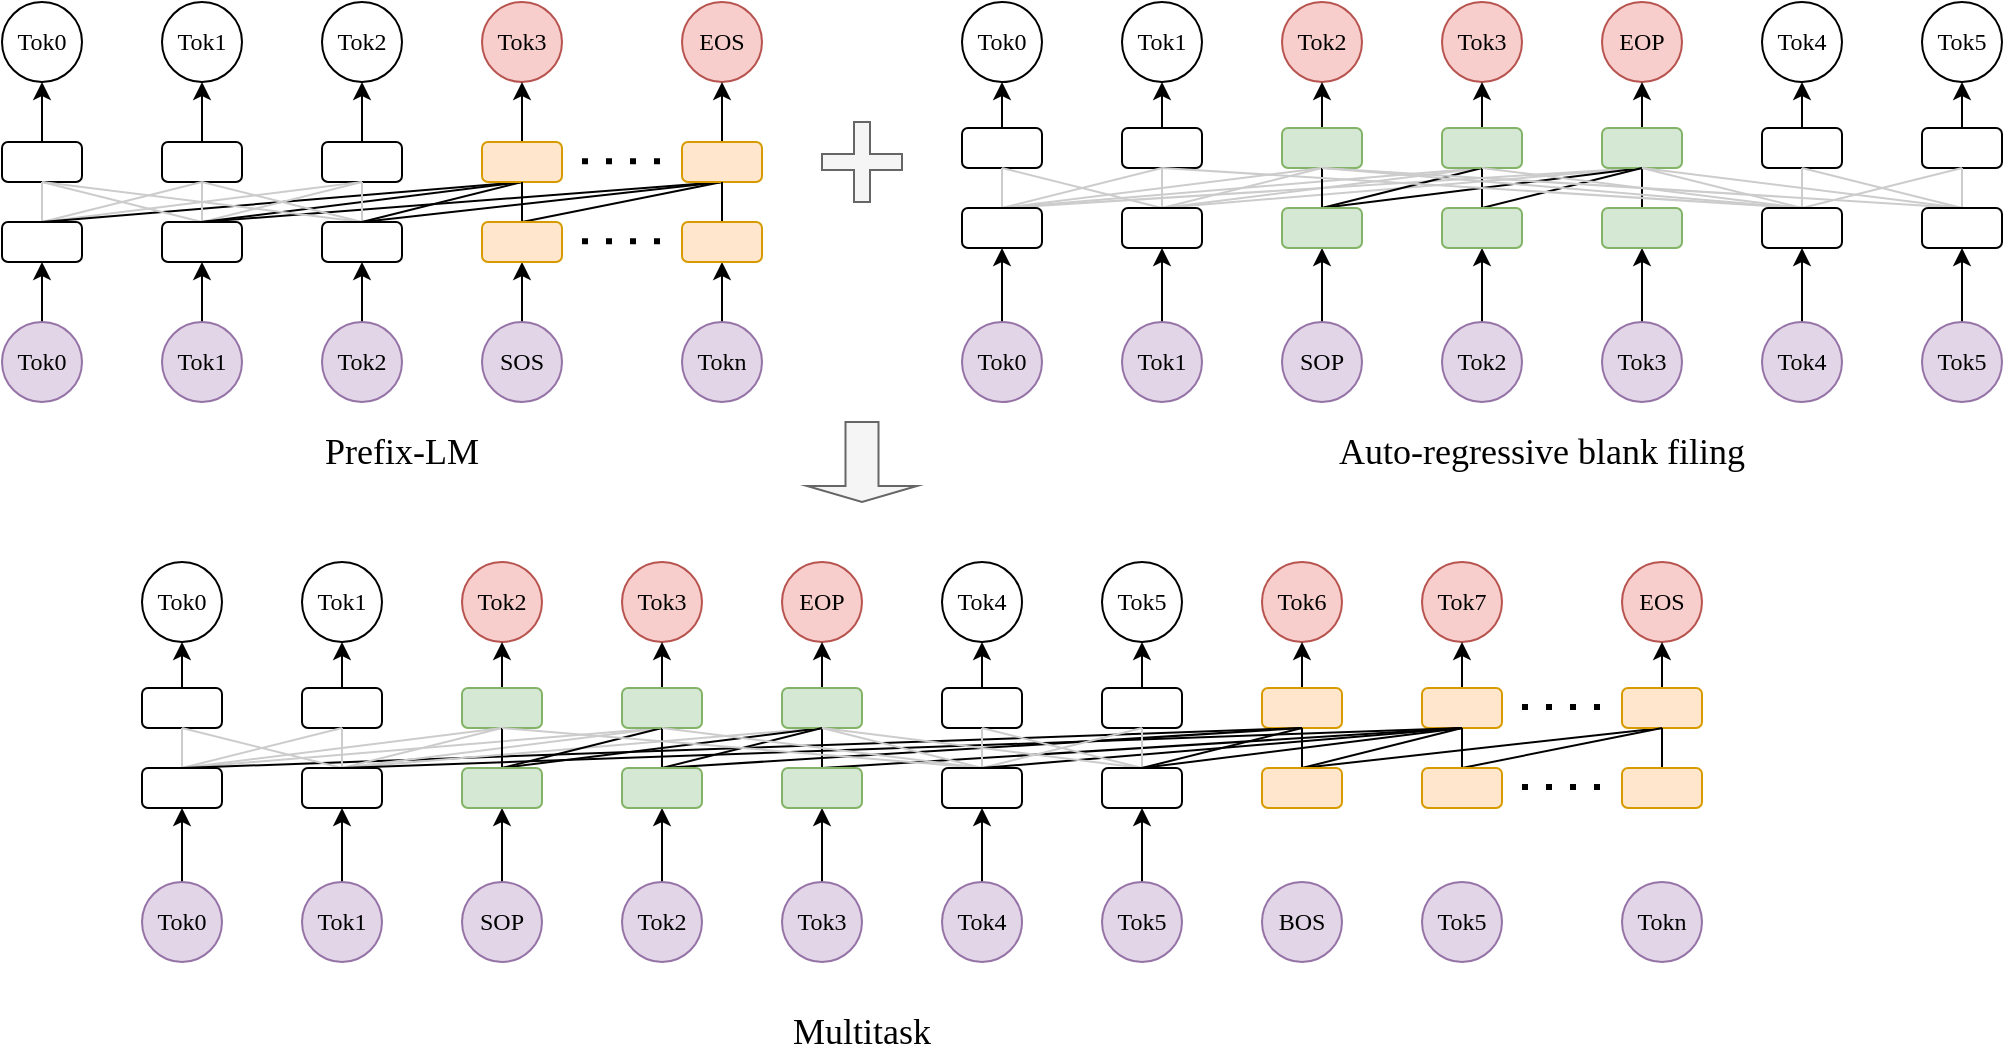 <mxfile version="21.6.9" type="github">
  <diagram name="第 1 页" id="eNjlHxGM8aWOzDTOoc28">
    <mxGraphModel dx="1562" dy="885" grid="1" gridSize="10" guides="1" tooltips="1" connect="1" arrows="1" fold="1" page="1" pageScale="1" pageWidth="1050" pageHeight="550" math="0" shadow="0">
      <root>
        <mxCell id="0" />
        <mxCell id="1" parent="0" />
        <mxCell id="5lzL2eHM6LopC9p1s4zt-1" style="edgeStyle=none;rounded=0;orthogonalLoop=1;jettySize=auto;html=1;exitX=0.5;exitY=0;exitDx=0;exitDy=0;entryX=0.5;entryY=1;entryDx=0;entryDy=0;" edge="1" parent="1" source="5lzL2eHM6LopC9p1s4zt-2" target="5lzL2eHM6LopC9p1s4zt-26">
          <mxGeometry relative="1" as="geometry" />
        </mxCell>
        <mxCell id="5lzL2eHM6LopC9p1s4zt-2" value="&lt;font face=&quot;Times New Roman&quot;&gt;Tok0&lt;/font&gt;" style="ellipse;whiteSpace=wrap;html=1;aspect=fixed;fillColor=#e1d5e7;strokeColor=#9673a6;" vertex="1" parent="1">
          <mxGeometry x="25" y="170" width="40" height="40" as="geometry" />
        </mxCell>
        <mxCell id="5lzL2eHM6LopC9p1s4zt-3" style="edgeStyle=none;rounded=0;orthogonalLoop=1;jettySize=auto;html=1;exitX=0.5;exitY=0;exitDx=0;exitDy=0;entryX=0.5;entryY=1;entryDx=0;entryDy=0;" edge="1" parent="1" source="5lzL2eHM6LopC9p1s4zt-4" target="5lzL2eHM6LopC9p1s4zt-32">
          <mxGeometry relative="1" as="geometry" />
        </mxCell>
        <mxCell id="5lzL2eHM6LopC9p1s4zt-4" value="&lt;font face=&quot;Times New Roman&quot;&gt;Tok1&lt;/font&gt;" style="ellipse;whiteSpace=wrap;html=1;aspect=fixed;fillColor=#e1d5e7;strokeColor=#9673a6;" vertex="1" parent="1">
          <mxGeometry x="105" y="170" width="40" height="40" as="geometry" />
        </mxCell>
        <mxCell id="5lzL2eHM6LopC9p1s4zt-5" style="edgeStyle=none;rounded=0;orthogonalLoop=1;jettySize=auto;html=1;exitX=0.5;exitY=0;exitDx=0;exitDy=0;entryX=0.5;entryY=1;entryDx=0;entryDy=0;" edge="1" parent="1" source="5lzL2eHM6LopC9p1s4zt-6" target="5lzL2eHM6LopC9p1s4zt-38">
          <mxGeometry relative="1" as="geometry" />
        </mxCell>
        <mxCell id="5lzL2eHM6LopC9p1s4zt-6" value="&lt;font face=&quot;Times New Roman&quot;&gt;Tok2&lt;/font&gt;" style="ellipse;whiteSpace=wrap;html=1;aspect=fixed;fillColor=#e1d5e7;strokeColor=#9673a6;" vertex="1" parent="1">
          <mxGeometry x="185" y="170" width="40" height="40" as="geometry" />
        </mxCell>
        <mxCell id="5lzL2eHM6LopC9p1s4zt-7" style="edgeStyle=none;rounded=0;orthogonalLoop=1;jettySize=auto;html=1;exitX=0.5;exitY=0;exitDx=0;exitDy=0;entryX=0.5;entryY=1;entryDx=0;entryDy=0;" edge="1" parent="1" source="5lzL2eHM6LopC9p1s4zt-8" target="5lzL2eHM6LopC9p1s4zt-43">
          <mxGeometry relative="1" as="geometry" />
        </mxCell>
        <mxCell id="5lzL2eHM6LopC9p1s4zt-8" value="&lt;font face=&quot;Times New Roman&quot;&gt;SOS&lt;/font&gt;" style="ellipse;whiteSpace=wrap;html=1;aspect=fixed;fillColor=#e1d5e7;strokeColor=#9673a6;" vertex="1" parent="1">
          <mxGeometry x="265" y="170" width="40" height="40" as="geometry" />
        </mxCell>
        <mxCell id="5lzL2eHM6LopC9p1s4zt-9" style="edgeStyle=none;rounded=0;orthogonalLoop=1;jettySize=auto;html=1;exitX=0.5;exitY=0;exitDx=0;exitDy=0;entryX=0.5;entryY=1;entryDx=0;entryDy=0;" edge="1" parent="1" source="5lzL2eHM6LopC9p1s4zt-10" target="5lzL2eHM6LopC9p1s4zt-47">
          <mxGeometry relative="1" as="geometry" />
        </mxCell>
        <mxCell id="5lzL2eHM6LopC9p1s4zt-10" value="&lt;font face=&quot;Times New Roman&quot;&gt;Tokn&lt;/font&gt;" style="ellipse;whiteSpace=wrap;html=1;aspect=fixed;fillColor=#e1d5e7;strokeColor=#9673a6;" vertex="1" parent="1">
          <mxGeometry x="365" y="170" width="40" height="40" as="geometry" />
        </mxCell>
        <mxCell id="5lzL2eHM6LopC9p1s4zt-11" value="&lt;font face=&quot;Times New Roman&quot;&gt;Tok0&lt;/font&gt;" style="ellipse;whiteSpace=wrap;html=1;aspect=fixed;" vertex="1" parent="1">
          <mxGeometry x="25" y="10" width="40" height="40" as="geometry" />
        </mxCell>
        <mxCell id="5lzL2eHM6LopC9p1s4zt-12" value="&lt;font face=&quot;Times New Roman&quot;&gt;Tok1&lt;/font&gt;" style="ellipse;whiteSpace=wrap;html=1;aspect=fixed;" vertex="1" parent="1">
          <mxGeometry x="105" y="10" width="40" height="40" as="geometry" />
        </mxCell>
        <mxCell id="5lzL2eHM6LopC9p1s4zt-13" value="&lt;font face=&quot;Times New Roman&quot;&gt;Tok2&lt;/font&gt;" style="ellipse;whiteSpace=wrap;html=1;aspect=fixed;" vertex="1" parent="1">
          <mxGeometry x="185" y="10" width="40" height="40" as="geometry" />
        </mxCell>
        <mxCell id="5lzL2eHM6LopC9p1s4zt-14" value="&lt;font face=&quot;Times New Roman&quot;&gt;Tok3&lt;/font&gt;" style="ellipse;whiteSpace=wrap;html=1;aspect=fixed;fillColor=#f8cecc;strokeColor=#b85450;" vertex="1" parent="1">
          <mxGeometry x="265" y="10" width="40" height="40" as="geometry" />
        </mxCell>
        <mxCell id="5lzL2eHM6LopC9p1s4zt-15" value="&lt;font face=&quot;Times New Roman&quot;&gt;EOS&lt;/font&gt;" style="ellipse;whiteSpace=wrap;html=1;aspect=fixed;fillColor=#f8cecc;strokeColor=#b85450;" vertex="1" parent="1">
          <mxGeometry x="365" y="10" width="40" height="40" as="geometry" />
        </mxCell>
        <mxCell id="5lzL2eHM6LopC9p1s4zt-16" style="edgeStyle=none;rounded=0;orthogonalLoop=1;jettySize=auto;html=1;exitX=0.5;exitY=0;exitDx=0;exitDy=0;entryX=0.5;entryY=1;entryDx=0;entryDy=0;" edge="1" parent="1" source="5lzL2eHM6LopC9p1s4zt-17" target="5lzL2eHM6LopC9p1s4zt-11">
          <mxGeometry relative="1" as="geometry" />
        </mxCell>
        <mxCell id="5lzL2eHM6LopC9p1s4zt-17" value="" style="rounded=1;whiteSpace=wrap;html=1;" vertex="1" parent="1">
          <mxGeometry x="25" y="80" width="40" height="20" as="geometry" />
        </mxCell>
        <mxCell id="5lzL2eHM6LopC9p1s4zt-18" style="edgeStyle=none;rounded=0;orthogonalLoop=1;jettySize=auto;html=1;exitX=0.5;exitY=0;exitDx=0;exitDy=0;entryX=0.5;entryY=1;entryDx=0;entryDy=0;" edge="1" parent="1" source="5lzL2eHM6LopC9p1s4zt-19" target="5lzL2eHM6LopC9p1s4zt-12">
          <mxGeometry relative="1" as="geometry" />
        </mxCell>
        <mxCell id="5lzL2eHM6LopC9p1s4zt-19" value="" style="rounded=1;whiteSpace=wrap;html=1;" vertex="1" parent="1">
          <mxGeometry x="105" y="80" width="40" height="20" as="geometry" />
        </mxCell>
        <mxCell id="5lzL2eHM6LopC9p1s4zt-20" style="edgeStyle=none;rounded=0;orthogonalLoop=1;jettySize=auto;html=1;exitX=0.5;exitY=0;exitDx=0;exitDy=0;entryX=0.5;entryY=1;entryDx=0;entryDy=0;" edge="1" parent="1" source="5lzL2eHM6LopC9p1s4zt-21" target="5lzL2eHM6LopC9p1s4zt-13">
          <mxGeometry relative="1" as="geometry" />
        </mxCell>
        <mxCell id="5lzL2eHM6LopC9p1s4zt-21" value="" style="rounded=1;whiteSpace=wrap;html=1;" vertex="1" parent="1">
          <mxGeometry x="185" y="80" width="40" height="20" as="geometry" />
        </mxCell>
        <mxCell id="5lzL2eHM6LopC9p1s4zt-22" style="rounded=0;orthogonalLoop=1;jettySize=auto;html=1;exitX=0.5;exitY=0;exitDx=0;exitDy=0;entryX=0.5;entryY=1;entryDx=0;entryDy=0;endArrow=none;endFill=0;strokeColor=#CCCCCC;" edge="1" parent="1" source="5lzL2eHM6LopC9p1s4zt-26" target="5lzL2eHM6LopC9p1s4zt-17">
          <mxGeometry relative="1" as="geometry" />
        </mxCell>
        <mxCell id="5lzL2eHM6LopC9p1s4zt-23" style="edgeStyle=none;rounded=0;orthogonalLoop=1;jettySize=auto;html=1;exitX=0.5;exitY=0;exitDx=0;exitDy=0;entryX=0.5;entryY=1;entryDx=0;entryDy=0;endArrow=none;endFill=0;strokeColor=#CCCCCC;" edge="1" parent="1" source="5lzL2eHM6LopC9p1s4zt-26" target="5lzL2eHM6LopC9p1s4zt-19">
          <mxGeometry relative="1" as="geometry" />
        </mxCell>
        <mxCell id="5lzL2eHM6LopC9p1s4zt-24" style="edgeStyle=none;rounded=0;orthogonalLoop=1;jettySize=auto;html=1;exitX=0.5;exitY=0;exitDx=0;exitDy=0;entryX=0.5;entryY=1;entryDx=0;entryDy=0;endArrow=none;endFill=0;strokeColor=#CCCCCC;" edge="1" parent="1" source="5lzL2eHM6LopC9p1s4zt-26" target="5lzL2eHM6LopC9p1s4zt-21">
          <mxGeometry relative="1" as="geometry" />
        </mxCell>
        <mxCell id="5lzL2eHM6LopC9p1s4zt-25" style="edgeStyle=none;rounded=0;orthogonalLoop=1;jettySize=auto;html=1;exitX=0.5;exitY=0;exitDx=0;exitDy=0;entryX=0.5;entryY=1;entryDx=0;entryDy=0;endArrow=none;endFill=0;" edge="1" parent="1" source="5lzL2eHM6LopC9p1s4zt-26" target="5lzL2eHM6LopC9p1s4zt-40">
          <mxGeometry relative="1" as="geometry" />
        </mxCell>
        <mxCell id="5lzL2eHM6LopC9p1s4zt-26" value="" style="rounded=1;whiteSpace=wrap;html=1;" vertex="1" parent="1">
          <mxGeometry x="25" y="120" width="40" height="20" as="geometry" />
        </mxCell>
        <mxCell id="5lzL2eHM6LopC9p1s4zt-27" style="rounded=0;orthogonalLoop=1;jettySize=auto;html=1;exitX=0.5;exitY=0;exitDx=0;exitDy=0;entryX=0.5;entryY=1;entryDx=0;entryDy=0;endArrow=none;endFill=0;strokeColor=#CCCCCC;" edge="1" parent="1" source="5lzL2eHM6LopC9p1s4zt-32" target="5lzL2eHM6LopC9p1s4zt-19">
          <mxGeometry relative="1" as="geometry" />
        </mxCell>
        <mxCell id="5lzL2eHM6LopC9p1s4zt-28" style="rounded=0;orthogonalLoop=1;jettySize=auto;html=1;exitX=0.5;exitY=0;exitDx=0;exitDy=0;endArrow=none;endFill=0;strokeColor=#CCCCCC;" edge="1" parent="1" source="5lzL2eHM6LopC9p1s4zt-32">
          <mxGeometry relative="1" as="geometry">
            <mxPoint x="205" y="100" as="targetPoint" />
          </mxGeometry>
        </mxCell>
        <mxCell id="5lzL2eHM6LopC9p1s4zt-29" style="edgeStyle=none;rounded=0;orthogonalLoop=1;jettySize=auto;html=1;exitX=0.5;exitY=0;exitDx=0;exitDy=0;entryX=0.5;entryY=1;entryDx=0;entryDy=0;endArrow=none;endFill=0;strokeColor=#CCCCCC;" edge="1" parent="1" source="5lzL2eHM6LopC9p1s4zt-32" target="5lzL2eHM6LopC9p1s4zt-17">
          <mxGeometry relative="1" as="geometry" />
        </mxCell>
        <mxCell id="5lzL2eHM6LopC9p1s4zt-30" style="edgeStyle=none;rounded=0;orthogonalLoop=1;jettySize=auto;html=1;exitX=0.5;exitY=0;exitDx=0;exitDy=0;endArrow=none;endFill=0;" edge="1" parent="1" source="5lzL2eHM6LopC9p1s4zt-32">
          <mxGeometry relative="1" as="geometry">
            <mxPoint x="285" y="100.0" as="targetPoint" />
          </mxGeometry>
        </mxCell>
        <mxCell id="5lzL2eHM6LopC9p1s4zt-31" style="edgeStyle=none;rounded=0;orthogonalLoop=1;jettySize=auto;html=1;exitX=0.5;exitY=0;exitDx=0;exitDy=0;endArrow=none;endFill=0;" edge="1" parent="1" source="5lzL2eHM6LopC9p1s4zt-32">
          <mxGeometry relative="1" as="geometry">
            <mxPoint x="385" y="100.0" as="targetPoint" />
          </mxGeometry>
        </mxCell>
        <mxCell id="5lzL2eHM6LopC9p1s4zt-32" value="" style="rounded=1;whiteSpace=wrap;html=1;" vertex="1" parent="1">
          <mxGeometry x="105" y="120" width="40" height="20" as="geometry" />
        </mxCell>
        <mxCell id="5lzL2eHM6LopC9p1s4zt-33" style="edgeStyle=none;rounded=0;orthogonalLoop=1;jettySize=auto;html=1;exitX=0.5;exitY=0;exitDx=0;exitDy=0;endArrow=none;endFill=0;strokeColor=#CCCCCC;" edge="1" parent="1" source="5lzL2eHM6LopC9p1s4zt-38">
          <mxGeometry relative="1" as="geometry">
            <mxPoint x="205" y="100" as="targetPoint" />
          </mxGeometry>
        </mxCell>
        <mxCell id="5lzL2eHM6LopC9p1s4zt-34" style="edgeStyle=none;rounded=0;orthogonalLoop=1;jettySize=auto;html=1;exitX=0.5;exitY=0;exitDx=0;exitDy=0;endArrow=none;endFill=0;" edge="1" parent="1" source="5lzL2eHM6LopC9p1s4zt-38">
          <mxGeometry relative="1" as="geometry">
            <mxPoint x="285" y="100" as="targetPoint" />
          </mxGeometry>
        </mxCell>
        <mxCell id="5lzL2eHM6LopC9p1s4zt-35" style="edgeStyle=none;rounded=0;orthogonalLoop=1;jettySize=auto;html=1;exitX=0.5;exitY=0;exitDx=0;exitDy=0;endArrow=none;endFill=0;" edge="1" parent="1" source="5lzL2eHM6LopC9p1s4zt-38">
          <mxGeometry relative="1" as="geometry">
            <mxPoint x="385" y="100" as="targetPoint" />
          </mxGeometry>
        </mxCell>
        <mxCell id="5lzL2eHM6LopC9p1s4zt-36" style="edgeStyle=none;rounded=0;orthogonalLoop=1;jettySize=auto;html=1;exitX=0.5;exitY=0;exitDx=0;exitDy=0;endArrow=none;endFill=0;strokeColor=#CCCCCC;" edge="1" parent="1" source="5lzL2eHM6LopC9p1s4zt-38">
          <mxGeometry relative="1" as="geometry">
            <mxPoint x="125" y="100" as="targetPoint" />
          </mxGeometry>
        </mxCell>
        <mxCell id="5lzL2eHM6LopC9p1s4zt-37" style="edgeStyle=none;rounded=0;orthogonalLoop=1;jettySize=auto;html=1;exitX=0.5;exitY=0;exitDx=0;exitDy=0;entryX=0.5;entryY=1;entryDx=0;entryDy=0;endArrow=none;endFill=0;strokeColor=#CCCCCC;" edge="1" parent="1" source="5lzL2eHM6LopC9p1s4zt-38" target="5lzL2eHM6LopC9p1s4zt-17">
          <mxGeometry relative="1" as="geometry" />
        </mxCell>
        <mxCell id="5lzL2eHM6LopC9p1s4zt-38" value="" style="rounded=1;whiteSpace=wrap;html=1;" vertex="1" parent="1">
          <mxGeometry x="185" y="120" width="40" height="20" as="geometry" />
        </mxCell>
        <mxCell id="5lzL2eHM6LopC9p1s4zt-39" style="edgeStyle=none;rounded=0;orthogonalLoop=1;jettySize=auto;html=1;exitX=0.5;exitY=0;exitDx=0;exitDy=0;entryX=0.5;entryY=1;entryDx=0;entryDy=0;" edge="1" parent="1" source="5lzL2eHM6LopC9p1s4zt-40" target="5lzL2eHM6LopC9p1s4zt-14">
          <mxGeometry relative="1" as="geometry" />
        </mxCell>
        <mxCell id="5lzL2eHM6LopC9p1s4zt-40" value="" style="rounded=1;whiteSpace=wrap;html=1;fillColor=#ffe6cc;strokeColor=#d79b00;" vertex="1" parent="1">
          <mxGeometry x="265" y="80" width="40" height="20" as="geometry" />
        </mxCell>
        <mxCell id="5lzL2eHM6LopC9p1s4zt-41" style="edgeStyle=none;rounded=0;orthogonalLoop=1;jettySize=auto;html=1;exitX=0.5;exitY=0;exitDx=0;exitDy=0;endArrow=none;endFill=0;" edge="1" parent="1" source="5lzL2eHM6LopC9p1s4zt-43">
          <mxGeometry relative="1" as="geometry">
            <mxPoint x="285" y="100" as="targetPoint" />
          </mxGeometry>
        </mxCell>
        <mxCell id="5lzL2eHM6LopC9p1s4zt-42" style="edgeStyle=none;rounded=0;orthogonalLoop=1;jettySize=auto;html=1;exitX=0.5;exitY=0;exitDx=0;exitDy=0;endArrow=none;endFill=0;" edge="1" parent="1" source="5lzL2eHM6LopC9p1s4zt-43">
          <mxGeometry relative="1" as="geometry">
            <mxPoint x="385" y="100" as="targetPoint" />
          </mxGeometry>
        </mxCell>
        <mxCell id="5lzL2eHM6LopC9p1s4zt-43" value="" style="rounded=1;whiteSpace=wrap;html=1;fillColor=#ffe6cc;strokeColor=#d79b00;" vertex="1" parent="1">
          <mxGeometry x="265" y="120" width="40" height="20" as="geometry" />
        </mxCell>
        <mxCell id="5lzL2eHM6LopC9p1s4zt-44" style="edgeStyle=none;rounded=0;orthogonalLoop=1;jettySize=auto;html=1;exitX=0.5;exitY=0;exitDx=0;exitDy=0;entryX=0.5;entryY=1;entryDx=0;entryDy=0;" edge="1" parent="1" source="5lzL2eHM6LopC9p1s4zt-45" target="5lzL2eHM6LopC9p1s4zt-15">
          <mxGeometry relative="1" as="geometry" />
        </mxCell>
        <mxCell id="5lzL2eHM6LopC9p1s4zt-45" value="" style="rounded=1;whiteSpace=wrap;html=1;fillColor=#ffe6cc;strokeColor=#d79b00;" vertex="1" parent="1">
          <mxGeometry x="365" y="80" width="40" height="20" as="geometry" />
        </mxCell>
        <mxCell id="5lzL2eHM6LopC9p1s4zt-46" style="edgeStyle=none;rounded=0;orthogonalLoop=1;jettySize=auto;html=1;exitX=0.5;exitY=0;exitDx=0;exitDy=0;endArrow=none;endFill=0;" edge="1" parent="1" source="5lzL2eHM6LopC9p1s4zt-47">
          <mxGeometry relative="1" as="geometry">
            <mxPoint x="385" y="100" as="targetPoint" />
          </mxGeometry>
        </mxCell>
        <mxCell id="5lzL2eHM6LopC9p1s4zt-47" value="" style="rounded=1;whiteSpace=wrap;html=1;fillColor=#ffe6cc;strokeColor=#d79b00;" vertex="1" parent="1">
          <mxGeometry x="365" y="120" width="40" height="20" as="geometry" />
        </mxCell>
        <mxCell id="5lzL2eHM6LopC9p1s4zt-48" value="" style="endArrow=none;dashed=1;html=1;dashPattern=1 3;strokeWidth=3;rounded=0;endFill=0;" edge="1" parent="1">
          <mxGeometry width="50" height="50" relative="1" as="geometry">
            <mxPoint x="315" y="89.68" as="sourcePoint" />
            <mxPoint x="355" y="89.68" as="targetPoint" />
          </mxGeometry>
        </mxCell>
        <mxCell id="5lzL2eHM6LopC9p1s4zt-49" value="" style="endArrow=none;dashed=1;html=1;dashPattern=1 3;strokeWidth=3;rounded=0;" edge="1" parent="1">
          <mxGeometry width="50" height="50" relative="1" as="geometry">
            <mxPoint x="315" y="129.68" as="sourcePoint" />
            <mxPoint x="355" y="129.68" as="targetPoint" />
          </mxGeometry>
        </mxCell>
        <mxCell id="5lzL2eHM6LopC9p1s4zt-50" style="edgeStyle=none;rounded=0;orthogonalLoop=1;jettySize=auto;html=1;exitX=0.5;exitY=0;exitDx=0;exitDy=0;entryX=0.5;entryY=1;entryDx=0;entryDy=0;" edge="1" parent="1" source="5lzL2eHM6LopC9p1s4zt-51" target="5lzL2eHM6LopC9p1s4zt-82">
          <mxGeometry relative="1" as="geometry" />
        </mxCell>
        <mxCell id="5lzL2eHM6LopC9p1s4zt-51" value="&lt;font face=&quot;Times New Roman&quot;&gt;Tok0&lt;/font&gt;" style="ellipse;whiteSpace=wrap;html=1;aspect=fixed;fillColor=#e1d5e7;strokeColor=#9673a6;" vertex="1" parent="1">
          <mxGeometry x="505" y="170" width="40" height="40" as="geometry" />
        </mxCell>
        <mxCell id="5lzL2eHM6LopC9p1s4zt-52" style="edgeStyle=none;rounded=0;orthogonalLoop=1;jettySize=auto;html=1;exitX=0.5;exitY=0;exitDx=0;exitDy=0;entryX=0.5;entryY=1;entryDx=0;entryDy=0;" edge="1" parent="1" source="5lzL2eHM6LopC9p1s4zt-53" target="5lzL2eHM6LopC9p1s4zt-88">
          <mxGeometry relative="1" as="geometry" />
        </mxCell>
        <mxCell id="5lzL2eHM6LopC9p1s4zt-53" value="&lt;font face=&quot;Times New Roman&quot;&gt;Tok1&lt;/font&gt;" style="ellipse;whiteSpace=wrap;html=1;aspect=fixed;fillColor=#e1d5e7;strokeColor=#9673a6;" vertex="1" parent="1">
          <mxGeometry x="585" y="170" width="40" height="40" as="geometry" />
        </mxCell>
        <mxCell id="5lzL2eHM6LopC9p1s4zt-54" style="edgeStyle=none;rounded=0;orthogonalLoop=1;jettySize=auto;html=1;exitX=0.5;exitY=0;exitDx=0;exitDy=0;entryX=0.5;entryY=1;entryDx=0;entryDy=0;" edge="1" parent="1" source="5lzL2eHM6LopC9p1s4zt-55" target="5lzL2eHM6LopC9p1s4zt-112">
          <mxGeometry relative="1" as="geometry" />
        </mxCell>
        <mxCell id="5lzL2eHM6LopC9p1s4zt-55" value="&lt;font face=&quot;Times New Roman&quot;&gt;Tok4&lt;/font&gt;" style="ellipse;whiteSpace=wrap;html=1;aspect=fixed;fillColor=#e1d5e7;strokeColor=#9673a6;" vertex="1" parent="1">
          <mxGeometry x="905" y="170" width="40" height="40" as="geometry" />
        </mxCell>
        <mxCell id="5lzL2eHM6LopC9p1s4zt-56" style="edgeStyle=none;rounded=0;orthogonalLoop=1;jettySize=auto;html=1;exitX=0.5;exitY=0;exitDx=0;exitDy=0;entryX=0.5;entryY=1;entryDx=0;entryDy=0;" edge="1" parent="1" source="5lzL2eHM6LopC9p1s4zt-57" target="5lzL2eHM6LopC9p1s4zt-117">
          <mxGeometry relative="1" as="geometry" />
        </mxCell>
        <mxCell id="5lzL2eHM6LopC9p1s4zt-57" value="&lt;font face=&quot;Times New Roman&quot;&gt;Tok5&lt;/font&gt;" style="ellipse;whiteSpace=wrap;html=1;aspect=fixed;fillColor=#e1d5e7;strokeColor=#9673a6;" vertex="1" parent="1">
          <mxGeometry x="985" y="170" width="40" height="40" as="geometry" />
        </mxCell>
        <mxCell id="5lzL2eHM6LopC9p1s4zt-58" value="&lt;font face=&quot;Times New Roman&quot;&gt;Tok0&lt;/font&gt;" style="ellipse;whiteSpace=wrap;html=1;aspect=fixed;" vertex="1" parent="1">
          <mxGeometry x="505" y="10" width="40" height="40" as="geometry" />
        </mxCell>
        <mxCell id="5lzL2eHM6LopC9p1s4zt-59" value="&lt;font face=&quot;Times New Roman&quot;&gt;Tok1&lt;/font&gt;" style="ellipse;whiteSpace=wrap;html=1;aspect=fixed;" vertex="1" parent="1">
          <mxGeometry x="585" y="10" width="40" height="40" as="geometry" />
        </mxCell>
        <mxCell id="5lzL2eHM6LopC9p1s4zt-60" value="&lt;font face=&quot;Times New Roman&quot;&gt;Tok4&lt;/font&gt;" style="ellipse;whiteSpace=wrap;html=1;aspect=fixed;" vertex="1" parent="1">
          <mxGeometry x="905" y="10" width="40" height="40" as="geometry" />
        </mxCell>
        <mxCell id="5lzL2eHM6LopC9p1s4zt-61" value="&lt;font face=&quot;Times New Roman&quot;&gt;Tok5&lt;/font&gt;" style="ellipse;whiteSpace=wrap;html=1;aspect=fixed;" vertex="1" parent="1">
          <mxGeometry x="985" y="10" width="40" height="40" as="geometry" />
        </mxCell>
        <mxCell id="5lzL2eHM6LopC9p1s4zt-62" style="edgeStyle=none;rounded=0;orthogonalLoop=1;jettySize=auto;html=1;exitX=0.5;exitY=0;exitDx=0;exitDy=0;entryX=0.5;entryY=1;entryDx=0;entryDy=0;" edge="1" parent="1" source="5lzL2eHM6LopC9p1s4zt-63" target="5lzL2eHM6LopC9p1s4zt-92">
          <mxGeometry relative="1" as="geometry" />
        </mxCell>
        <mxCell id="5lzL2eHM6LopC9p1s4zt-63" value="&lt;font face=&quot;Times New Roman&quot;&gt;SOP&lt;/font&gt;" style="ellipse;whiteSpace=wrap;html=1;aspect=fixed;fillColor=#e1d5e7;strokeColor=#9673a6;" vertex="1" parent="1">
          <mxGeometry x="665" y="170" width="40" height="40" as="geometry" />
        </mxCell>
        <mxCell id="5lzL2eHM6LopC9p1s4zt-64" style="edgeStyle=none;rounded=0;orthogonalLoop=1;jettySize=auto;html=1;exitX=0.5;exitY=0;exitDx=0;exitDy=0;entryX=0.5;entryY=1;entryDx=0;entryDy=0;" edge="1" parent="1" source="5lzL2eHM6LopC9p1s4zt-65" target="5lzL2eHM6LopC9p1s4zt-99">
          <mxGeometry relative="1" as="geometry" />
        </mxCell>
        <mxCell id="5lzL2eHM6LopC9p1s4zt-65" value="&lt;font face=&quot;Times New Roman&quot;&gt;Tok2&lt;/font&gt;" style="ellipse;whiteSpace=wrap;html=1;aspect=fixed;fillColor=#e1d5e7;strokeColor=#9673a6;" vertex="1" parent="1">
          <mxGeometry x="745" y="170" width="40" height="40" as="geometry" />
        </mxCell>
        <mxCell id="5lzL2eHM6LopC9p1s4zt-66" value="&lt;font face=&quot;Times New Roman&quot;&gt;Tok2&lt;/font&gt;" style="ellipse;whiteSpace=wrap;html=1;aspect=fixed;fillColor=#f8cecc;strokeColor=#b85450;" vertex="1" parent="1">
          <mxGeometry x="665" y="10" width="40" height="40" as="geometry" />
        </mxCell>
        <mxCell id="5lzL2eHM6LopC9p1s4zt-67" value="&lt;font face=&quot;Times New Roman&quot;&gt;Tok3&lt;/font&gt;" style="ellipse;whiteSpace=wrap;html=1;aspect=fixed;fillColor=#f8cecc;strokeColor=#b85450;" vertex="1" parent="1">
          <mxGeometry x="745" y="10" width="40" height="40" as="geometry" />
        </mxCell>
        <mxCell id="5lzL2eHM6LopC9p1s4zt-68" style="edgeStyle=none;rounded=0;orthogonalLoop=1;jettySize=auto;html=1;exitX=0.5;exitY=0;exitDx=0;exitDy=0;entryX=0.5;entryY=1;entryDx=0;entryDy=0;" edge="1" parent="1" source="5lzL2eHM6LopC9p1s4zt-69" target="5lzL2eHM6LopC9p1s4zt-101">
          <mxGeometry relative="1" as="geometry" />
        </mxCell>
        <mxCell id="5lzL2eHM6LopC9p1s4zt-69" value="&lt;font face=&quot;Times New Roman&quot;&gt;Tok3&lt;/font&gt;" style="ellipse;whiteSpace=wrap;html=1;aspect=fixed;fillColor=#e1d5e7;strokeColor=#9673a6;" vertex="1" parent="1">
          <mxGeometry x="825" y="170" width="40" height="40" as="geometry" />
        </mxCell>
        <mxCell id="5lzL2eHM6LopC9p1s4zt-70" value="&lt;font face=&quot;Times New Roman&quot;&gt;EOP&lt;/font&gt;" style="ellipse;whiteSpace=wrap;html=1;aspect=fixed;fillColor=#f8cecc;strokeColor=#b85450;" vertex="1" parent="1">
          <mxGeometry x="825" y="10" width="40" height="40" as="geometry" />
        </mxCell>
        <mxCell id="5lzL2eHM6LopC9p1s4zt-71" style="edgeStyle=none;rounded=0;orthogonalLoop=1;jettySize=auto;html=1;exitX=0.5;exitY=0;exitDx=0;exitDy=0;entryX=0.5;entryY=1;entryDx=0;entryDy=0;" edge="1" parent="1" source="5lzL2eHM6LopC9p1s4zt-72" target="5lzL2eHM6LopC9p1s4zt-58">
          <mxGeometry relative="1" as="geometry" />
        </mxCell>
        <mxCell id="5lzL2eHM6LopC9p1s4zt-72" value="" style="rounded=1;whiteSpace=wrap;html=1;" vertex="1" parent="1">
          <mxGeometry x="505" y="73" width="40" height="20" as="geometry" />
        </mxCell>
        <mxCell id="5lzL2eHM6LopC9p1s4zt-73" style="edgeStyle=none;rounded=0;orthogonalLoop=1;jettySize=auto;html=1;exitX=0.5;exitY=0;exitDx=0;exitDy=0;entryX=0.5;entryY=1;entryDx=0;entryDy=0;" edge="1" parent="1" source="5lzL2eHM6LopC9p1s4zt-74" target="5lzL2eHM6LopC9p1s4zt-59">
          <mxGeometry relative="1" as="geometry" />
        </mxCell>
        <mxCell id="5lzL2eHM6LopC9p1s4zt-74" value="" style="rounded=1;whiteSpace=wrap;html=1;" vertex="1" parent="1">
          <mxGeometry x="585" y="73" width="40" height="20" as="geometry" />
        </mxCell>
        <mxCell id="5lzL2eHM6LopC9p1s4zt-75" style="edgeStyle=none;rounded=0;orthogonalLoop=1;jettySize=auto;html=1;exitX=0.5;exitY=0;exitDx=0;exitDy=0;entryX=0.5;entryY=1;entryDx=0;entryDy=0;" edge="1" parent="1" source="5lzL2eHM6LopC9p1s4zt-76" target="5lzL2eHM6LopC9p1s4zt-66">
          <mxGeometry relative="1" as="geometry" />
        </mxCell>
        <mxCell id="5lzL2eHM6LopC9p1s4zt-76" value="" style="rounded=1;whiteSpace=wrap;html=1;fillColor=#d5e8d4;strokeColor=#82b366;" vertex="1" parent="1">
          <mxGeometry x="665" y="73" width="40" height="20" as="geometry" />
        </mxCell>
        <mxCell id="5lzL2eHM6LopC9p1s4zt-77" style="rounded=0;orthogonalLoop=1;jettySize=auto;html=1;exitX=0.5;exitY=0;exitDx=0;exitDy=0;entryX=0.5;entryY=1;entryDx=0;entryDy=0;endArrow=none;endFill=0;strokeWidth=1;strokeColor=#CCCCCC;" edge="1" parent="1" source="5lzL2eHM6LopC9p1s4zt-82" target="5lzL2eHM6LopC9p1s4zt-72">
          <mxGeometry relative="1" as="geometry" />
        </mxCell>
        <mxCell id="5lzL2eHM6LopC9p1s4zt-78" style="edgeStyle=none;rounded=0;orthogonalLoop=1;jettySize=auto;html=1;exitX=0.5;exitY=0;exitDx=0;exitDy=0;entryX=0.5;entryY=1;entryDx=0;entryDy=0;endArrow=none;endFill=0;strokeWidth=1;strokeColor=#CCCCCC;" edge="1" parent="1" source="5lzL2eHM6LopC9p1s4zt-82" target="5lzL2eHM6LopC9p1s4zt-74">
          <mxGeometry relative="1" as="geometry" />
        </mxCell>
        <mxCell id="5lzL2eHM6LopC9p1s4zt-79" style="edgeStyle=none;rounded=0;orthogonalLoop=1;jettySize=auto;html=1;exitX=0.5;exitY=0;exitDx=0;exitDy=0;entryX=0.5;entryY=1;entryDx=0;entryDy=0;endArrow=none;endFill=0;strokeWidth=1;strokeColor=#CCCCCC;" edge="1" parent="1" source="5lzL2eHM6LopC9p1s4zt-82" target="5lzL2eHM6LopC9p1s4zt-76">
          <mxGeometry relative="1" as="geometry" />
        </mxCell>
        <mxCell id="5lzL2eHM6LopC9p1s4zt-80" style="edgeStyle=none;rounded=0;orthogonalLoop=1;jettySize=auto;html=1;exitX=0.5;exitY=0;exitDx=0;exitDy=0;entryX=0.5;entryY=1;entryDx=0;entryDy=0;endArrow=none;endFill=0;strokeColor=#CCCCCC;" edge="1" parent="1" source="5lzL2eHM6LopC9p1s4zt-82" target="5lzL2eHM6LopC9p1s4zt-94">
          <mxGeometry relative="1" as="geometry" />
        </mxCell>
        <mxCell id="5lzL2eHM6LopC9p1s4zt-81" style="edgeStyle=none;rounded=0;orthogonalLoop=1;jettySize=auto;html=1;exitX=0.5;exitY=0;exitDx=0;exitDy=0;entryX=0.5;entryY=1;entryDx=0;entryDy=0;endArrow=none;endFill=0;strokeColor=#CCCCCC;" edge="1" parent="1" source="5lzL2eHM6LopC9p1s4zt-82" target="5lzL2eHM6LopC9p1s4zt-96">
          <mxGeometry relative="1" as="geometry">
            <mxPoint x="845" y="90" as="targetPoint" />
          </mxGeometry>
        </mxCell>
        <mxCell id="5lzL2eHM6LopC9p1s4zt-82" value="" style="rounded=1;whiteSpace=wrap;html=1;" vertex="1" parent="1">
          <mxGeometry x="505" y="113" width="40" height="20" as="geometry" />
        </mxCell>
        <mxCell id="5lzL2eHM6LopC9p1s4zt-83" style="rounded=0;orthogonalLoop=1;jettySize=auto;html=1;exitX=0.5;exitY=0;exitDx=0;exitDy=0;entryX=0.5;entryY=1;entryDx=0;entryDy=0;endArrow=none;endFill=0;strokeWidth=1;strokeColor=#CCCCCC;" edge="1" parent="1" source="5lzL2eHM6LopC9p1s4zt-88" target="5lzL2eHM6LopC9p1s4zt-74">
          <mxGeometry relative="1" as="geometry" />
        </mxCell>
        <mxCell id="5lzL2eHM6LopC9p1s4zt-84" style="rounded=0;orthogonalLoop=1;jettySize=auto;html=1;exitX=0.5;exitY=0;exitDx=0;exitDy=0;endArrow=none;endFill=0;strokeWidth=1;strokeColor=#CCCCCC;" edge="1" parent="1" source="5lzL2eHM6LopC9p1s4zt-88">
          <mxGeometry relative="1" as="geometry">
            <mxPoint x="685" y="93" as="targetPoint" />
          </mxGeometry>
        </mxCell>
        <mxCell id="5lzL2eHM6LopC9p1s4zt-85" style="edgeStyle=none;rounded=0;orthogonalLoop=1;jettySize=auto;html=1;exitX=0.5;exitY=0;exitDx=0;exitDy=0;entryX=0.5;entryY=1;entryDx=0;entryDy=0;endArrow=none;endFill=0;strokeWidth=1;strokeColor=#CCCCCC;" edge="1" parent="1" source="5lzL2eHM6LopC9p1s4zt-88" target="5lzL2eHM6LopC9p1s4zt-72">
          <mxGeometry relative="1" as="geometry" />
        </mxCell>
        <mxCell id="5lzL2eHM6LopC9p1s4zt-86" style="edgeStyle=none;rounded=0;orthogonalLoop=1;jettySize=auto;html=1;exitX=0.5;exitY=0;exitDx=0;exitDy=0;entryX=0.5;entryY=1;entryDx=0;entryDy=0;endArrow=none;endFill=0;strokeColor=#CCCCCC;" edge="1" parent="1" source="5lzL2eHM6LopC9p1s4zt-88" target="5lzL2eHM6LopC9p1s4zt-94">
          <mxGeometry relative="1" as="geometry">
            <mxPoint x="725" y="100" as="targetPoint" />
          </mxGeometry>
        </mxCell>
        <mxCell id="5lzL2eHM6LopC9p1s4zt-87" style="edgeStyle=none;rounded=0;orthogonalLoop=1;jettySize=auto;html=1;exitX=0.5;exitY=0;exitDx=0;exitDy=0;entryX=0.5;entryY=1;entryDx=0;entryDy=0;endArrow=none;endFill=0;strokeColor=#CCCCCC;" edge="1" parent="1" source="5lzL2eHM6LopC9p1s4zt-88" target="5lzL2eHM6LopC9p1s4zt-96">
          <mxGeometry relative="1" as="geometry" />
        </mxCell>
        <mxCell id="5lzL2eHM6LopC9p1s4zt-88" value="" style="rounded=1;whiteSpace=wrap;html=1;" vertex="1" parent="1">
          <mxGeometry x="585" y="113" width="40" height="20" as="geometry" />
        </mxCell>
        <mxCell id="5lzL2eHM6LopC9p1s4zt-89" style="edgeStyle=none;rounded=0;orthogonalLoop=1;jettySize=auto;html=1;exitX=0.5;exitY=0;exitDx=0;exitDy=0;endArrow=none;endFill=0;strokeWidth=1;strokeColor=#000000;" edge="1" parent="1" source="5lzL2eHM6LopC9p1s4zt-92">
          <mxGeometry relative="1" as="geometry">
            <mxPoint x="685" y="93" as="targetPoint" />
          </mxGeometry>
        </mxCell>
        <mxCell id="5lzL2eHM6LopC9p1s4zt-90" style="edgeStyle=none;rounded=0;orthogonalLoop=1;jettySize=auto;html=1;exitX=0.5;exitY=0;exitDx=0;exitDy=0;entryX=0.5;entryY=1;entryDx=0;entryDy=0;endArrow=none;endFill=0;strokeWidth=1;strokeColor=#000000;" edge="1" parent="1" source="5lzL2eHM6LopC9p1s4zt-92" target="5lzL2eHM6LopC9p1s4zt-94">
          <mxGeometry relative="1" as="geometry" />
        </mxCell>
        <mxCell id="5lzL2eHM6LopC9p1s4zt-91" style="edgeStyle=none;rounded=0;orthogonalLoop=1;jettySize=auto;html=1;exitX=0.5;exitY=0;exitDx=0;exitDy=0;entryX=0.5;entryY=1;entryDx=0;entryDy=0;endArrow=none;endFill=0;strokeWidth=1;strokeColor=#000000;" edge="1" parent="1" source="5lzL2eHM6LopC9p1s4zt-92" target="5lzL2eHM6LopC9p1s4zt-96">
          <mxGeometry relative="1" as="geometry" />
        </mxCell>
        <mxCell id="5lzL2eHM6LopC9p1s4zt-92" value="" style="rounded=1;whiteSpace=wrap;html=1;fillColor=#d5e8d4;strokeColor=#82b366;" vertex="1" parent="1">
          <mxGeometry x="665" y="113" width="40" height="20" as="geometry" />
        </mxCell>
        <mxCell id="5lzL2eHM6LopC9p1s4zt-93" style="edgeStyle=none;rounded=0;orthogonalLoop=1;jettySize=auto;html=1;exitX=0.5;exitY=0;exitDx=0;exitDy=0;entryX=0.5;entryY=1;entryDx=0;entryDy=0;" edge="1" parent="1" source="5lzL2eHM6LopC9p1s4zt-94" target="5lzL2eHM6LopC9p1s4zt-67">
          <mxGeometry relative="1" as="geometry" />
        </mxCell>
        <mxCell id="5lzL2eHM6LopC9p1s4zt-94" value="" style="rounded=1;whiteSpace=wrap;html=1;fillColor=#d5e8d4;strokeColor=#82b366;" vertex="1" parent="1">
          <mxGeometry x="745" y="73" width="40" height="20" as="geometry" />
        </mxCell>
        <mxCell id="5lzL2eHM6LopC9p1s4zt-95" style="edgeStyle=none;rounded=0;orthogonalLoop=1;jettySize=auto;html=1;exitX=0.5;exitY=0;exitDx=0;exitDy=0;entryX=0.5;entryY=1;entryDx=0;entryDy=0;" edge="1" parent="1" source="5lzL2eHM6LopC9p1s4zt-96" target="5lzL2eHM6LopC9p1s4zt-70">
          <mxGeometry relative="1" as="geometry" />
        </mxCell>
        <mxCell id="5lzL2eHM6LopC9p1s4zt-96" value="" style="rounded=1;whiteSpace=wrap;html=1;fillColor=#d5e8d4;strokeColor=#82b366;" vertex="1" parent="1">
          <mxGeometry x="825" y="73" width="40" height="20" as="geometry" />
        </mxCell>
        <mxCell id="5lzL2eHM6LopC9p1s4zt-97" style="rounded=0;orthogonalLoop=1;jettySize=auto;html=1;exitX=0.5;exitY=0;exitDx=0;exitDy=0;entryX=0.5;entryY=1;entryDx=0;entryDy=0;endArrow=none;endFill=0;strokeWidth=1;strokeColor=#000000;" edge="1" parent="1" source="5lzL2eHM6LopC9p1s4zt-99" target="5lzL2eHM6LopC9p1s4zt-94">
          <mxGeometry relative="1" as="geometry" />
        </mxCell>
        <mxCell id="5lzL2eHM6LopC9p1s4zt-98" style="rounded=0;orthogonalLoop=1;jettySize=auto;html=1;exitX=0.5;exitY=0;exitDx=0;exitDy=0;endArrow=none;endFill=0;strokeWidth=1;strokeColor=#000000;" edge="1" parent="1" source="5lzL2eHM6LopC9p1s4zt-99">
          <mxGeometry relative="1" as="geometry">
            <mxPoint x="845" y="93" as="targetPoint" />
          </mxGeometry>
        </mxCell>
        <mxCell id="5lzL2eHM6LopC9p1s4zt-99" value="" style="rounded=1;whiteSpace=wrap;html=1;fillColor=#d5e8d4;strokeColor=#82b366;" vertex="1" parent="1">
          <mxGeometry x="745" y="113" width="40" height="20" as="geometry" />
        </mxCell>
        <mxCell id="5lzL2eHM6LopC9p1s4zt-100" style="edgeStyle=none;rounded=0;orthogonalLoop=1;jettySize=auto;html=1;exitX=0.5;exitY=0;exitDx=0;exitDy=0;endArrow=none;endFill=0;strokeWidth=1;strokeColor=#000000;" edge="1" parent="1" source="5lzL2eHM6LopC9p1s4zt-101">
          <mxGeometry relative="1" as="geometry">
            <mxPoint x="845" y="93" as="targetPoint" />
          </mxGeometry>
        </mxCell>
        <mxCell id="5lzL2eHM6LopC9p1s4zt-101" value="" style="rounded=1;whiteSpace=wrap;html=1;fillColor=#d5e8d4;strokeColor=#82b366;" vertex="1" parent="1">
          <mxGeometry x="825" y="113" width="40" height="20" as="geometry" />
        </mxCell>
        <mxCell id="5lzL2eHM6LopC9p1s4zt-102" style="edgeStyle=none;rounded=0;orthogonalLoop=1;jettySize=auto;html=1;exitX=0.5;exitY=0;exitDx=0;exitDy=0;entryX=0.5;entryY=1;entryDx=0;entryDy=0;" edge="1" parent="1" source="5lzL2eHM6LopC9p1s4zt-103" target="5lzL2eHM6LopC9p1s4zt-60">
          <mxGeometry relative="1" as="geometry" />
        </mxCell>
        <mxCell id="5lzL2eHM6LopC9p1s4zt-103" value="" style="rounded=1;whiteSpace=wrap;html=1;" vertex="1" parent="1">
          <mxGeometry x="905" y="73" width="40" height="20" as="geometry" />
        </mxCell>
        <mxCell id="5lzL2eHM6LopC9p1s4zt-104" style="edgeStyle=none;rounded=0;orthogonalLoop=1;jettySize=auto;html=1;exitX=0.5;exitY=0;exitDx=0;exitDy=0;entryX=0.5;entryY=1;entryDx=0;entryDy=0;" edge="1" parent="1" source="5lzL2eHM6LopC9p1s4zt-105" target="5lzL2eHM6LopC9p1s4zt-61">
          <mxGeometry relative="1" as="geometry" />
        </mxCell>
        <mxCell id="5lzL2eHM6LopC9p1s4zt-105" value="" style="rounded=1;whiteSpace=wrap;html=1;" vertex="1" parent="1">
          <mxGeometry x="985" y="73" width="40" height="20" as="geometry" />
        </mxCell>
        <mxCell id="5lzL2eHM6LopC9p1s4zt-106" style="rounded=0;orthogonalLoop=1;jettySize=auto;html=1;exitX=0.5;exitY=0;exitDx=0;exitDy=0;entryX=0.5;entryY=1;entryDx=0;entryDy=0;endArrow=none;endFill=0;strokeWidth=1;strokeColor=#CCCCCC;" edge="1" parent="1" source="5lzL2eHM6LopC9p1s4zt-112" target="5lzL2eHM6LopC9p1s4zt-103">
          <mxGeometry relative="1" as="geometry" />
        </mxCell>
        <mxCell id="5lzL2eHM6LopC9p1s4zt-107" style="rounded=0;orthogonalLoop=1;jettySize=auto;html=1;exitX=0.5;exitY=0;exitDx=0;exitDy=0;endArrow=none;endFill=0;strokeWidth=1;strokeColor=#CCCCCC;" edge="1" parent="1" source="5lzL2eHM6LopC9p1s4zt-112">
          <mxGeometry relative="1" as="geometry">
            <mxPoint x="1005" y="93" as="targetPoint" />
          </mxGeometry>
        </mxCell>
        <mxCell id="5lzL2eHM6LopC9p1s4zt-108" style="edgeStyle=none;rounded=0;orthogonalLoop=1;jettySize=auto;html=1;exitX=0.5;exitY=0;exitDx=0;exitDy=0;entryX=0.5;entryY=1;entryDx=0;entryDy=0;endArrow=none;endFill=0;strokeWidth=1;strokeColor=#CCCCCC;" edge="1" parent="1" source="5lzL2eHM6LopC9p1s4zt-112" target="5lzL2eHM6LopC9p1s4zt-76">
          <mxGeometry relative="1" as="geometry" />
        </mxCell>
        <mxCell id="5lzL2eHM6LopC9p1s4zt-109" style="edgeStyle=none;rounded=0;orthogonalLoop=1;jettySize=auto;html=1;exitX=0.5;exitY=0;exitDx=0;exitDy=0;entryX=0.5;entryY=1;entryDx=0;entryDy=0;endArrow=none;endFill=0;strokeWidth=1;strokeColor=#CCCCCC;" edge="1" parent="1" source="5lzL2eHM6LopC9p1s4zt-112" target="5lzL2eHM6LopC9p1s4zt-94">
          <mxGeometry relative="1" as="geometry" />
        </mxCell>
        <mxCell id="5lzL2eHM6LopC9p1s4zt-110" style="edgeStyle=none;rounded=0;orthogonalLoop=1;jettySize=auto;html=1;exitX=0.5;exitY=0;exitDx=0;exitDy=0;entryX=0.5;entryY=1;entryDx=0;entryDy=0;endArrow=none;endFill=0;strokeWidth=1;strokeColor=#CCCCCC;" edge="1" parent="1" source="5lzL2eHM6LopC9p1s4zt-112" target="5lzL2eHM6LopC9p1s4zt-96">
          <mxGeometry relative="1" as="geometry" />
        </mxCell>
        <mxCell id="5lzL2eHM6LopC9p1s4zt-111" style="edgeStyle=none;rounded=0;orthogonalLoop=1;jettySize=auto;html=1;exitX=0.5;exitY=0;exitDx=0;exitDy=0;entryX=0.5;entryY=1;entryDx=0;entryDy=0;strokeColor=#CCCCCC;endArrow=none;endFill=0;" edge="1" parent="1" source="5lzL2eHM6LopC9p1s4zt-112" target="5lzL2eHM6LopC9p1s4zt-74">
          <mxGeometry relative="1" as="geometry" />
        </mxCell>
        <mxCell id="5lzL2eHM6LopC9p1s4zt-112" value="" style="rounded=1;whiteSpace=wrap;html=1;" vertex="1" parent="1">
          <mxGeometry x="905" y="113" width="40" height="20" as="geometry" />
        </mxCell>
        <mxCell id="5lzL2eHM6LopC9p1s4zt-113" style="edgeStyle=none;rounded=0;orthogonalLoop=1;jettySize=auto;html=1;exitX=0.5;exitY=0;exitDx=0;exitDy=0;endArrow=none;endFill=0;strokeWidth=1;strokeColor=#CCCCCC;" edge="1" parent="1" source="5lzL2eHM6LopC9p1s4zt-117">
          <mxGeometry relative="1" as="geometry">
            <mxPoint x="1005" y="93" as="targetPoint" />
          </mxGeometry>
        </mxCell>
        <mxCell id="5lzL2eHM6LopC9p1s4zt-114" style="edgeStyle=none;rounded=0;orthogonalLoop=1;jettySize=auto;html=1;exitX=0.5;exitY=0;exitDx=0;exitDy=0;entryX=0.5;entryY=1;entryDx=0;entryDy=0;endArrow=none;endFill=0;strokeWidth=1;strokeColor=#CCCCCC;" edge="1" parent="1" source="5lzL2eHM6LopC9p1s4zt-117" target="5lzL2eHM6LopC9p1s4zt-103">
          <mxGeometry relative="1" as="geometry" />
        </mxCell>
        <mxCell id="5lzL2eHM6LopC9p1s4zt-115" style="edgeStyle=none;rounded=0;orthogonalLoop=1;jettySize=auto;html=1;exitX=0.5;exitY=0;exitDx=0;exitDy=0;entryX=0.5;entryY=1;entryDx=0;entryDy=0;endArrow=none;endFill=0;strokeWidth=1;strokeColor=#CCCCCC;" edge="1" parent="1" source="5lzL2eHM6LopC9p1s4zt-117" target="5lzL2eHM6LopC9p1s4zt-96">
          <mxGeometry relative="1" as="geometry" />
        </mxCell>
        <mxCell id="5lzL2eHM6LopC9p1s4zt-116" style="edgeStyle=none;rounded=0;orthogonalLoop=1;jettySize=auto;html=1;exitX=0.5;exitY=0;exitDx=0;exitDy=0;entryX=0.5;entryY=1;entryDx=0;entryDy=0;endArrow=none;endFill=0;strokeColor=#CCCCCC;" edge="1" parent="1" source="5lzL2eHM6LopC9p1s4zt-117" target="5lzL2eHM6LopC9p1s4zt-76">
          <mxGeometry relative="1" as="geometry">
            <mxPoint x="685" y="90" as="targetPoint" />
          </mxGeometry>
        </mxCell>
        <mxCell id="5lzL2eHM6LopC9p1s4zt-117" value="" style="rounded=1;whiteSpace=wrap;html=1;" vertex="1" parent="1">
          <mxGeometry x="985" y="113" width="40" height="20" as="geometry" />
        </mxCell>
        <mxCell id="5lzL2eHM6LopC9p1s4zt-118" value="" style="shape=cross;whiteSpace=wrap;html=1;fillColor=#f5f5f5;fontColor=#333333;strokeColor=#666666;" vertex="1" parent="1">
          <mxGeometry x="435" y="70" width="40" height="40" as="geometry" />
        </mxCell>
        <mxCell id="5lzL2eHM6LopC9p1s4zt-119" value="&lt;font face=&quot;Times New Roman&quot;&gt;BOS&lt;/font&gt;" style="ellipse;whiteSpace=wrap;html=1;aspect=fixed;fillColor=#e1d5e7;strokeColor=#9673a6;" vertex="1" parent="1">
          <mxGeometry x="655" y="450" width="40" height="40" as="geometry" />
        </mxCell>
        <mxCell id="5lzL2eHM6LopC9p1s4zt-120" value="&lt;font face=&quot;Times New Roman&quot;&gt;Tok5&lt;/font&gt;" style="ellipse;whiteSpace=wrap;html=1;aspect=fixed;fillColor=#e1d5e7;strokeColor=#9673a6;" vertex="1" parent="1">
          <mxGeometry x="735" y="450" width="40" height="40" as="geometry" />
        </mxCell>
        <mxCell id="5lzL2eHM6LopC9p1s4zt-121" value="&lt;font face=&quot;Times New Roman&quot;&gt;Tokn&lt;/font&gt;" style="ellipse;whiteSpace=wrap;html=1;aspect=fixed;fillColor=#e1d5e7;strokeColor=#9673a6;" vertex="1" parent="1">
          <mxGeometry x="835" y="450" width="40" height="40" as="geometry" />
        </mxCell>
        <mxCell id="5lzL2eHM6LopC9p1s4zt-122" value="&lt;font face=&quot;Times New Roman&quot;&gt;Tok6&lt;/font&gt;" style="ellipse;whiteSpace=wrap;html=1;aspect=fixed;fillColor=#f8cecc;strokeColor=#b85450;" vertex="1" parent="1">
          <mxGeometry x="655" y="290" width="40" height="40" as="geometry" />
        </mxCell>
        <mxCell id="5lzL2eHM6LopC9p1s4zt-123" value="&lt;font face=&quot;Times New Roman&quot;&gt;Tok7&lt;/font&gt;" style="ellipse;whiteSpace=wrap;html=1;aspect=fixed;fillColor=#f8cecc;strokeColor=#b85450;" vertex="1" parent="1">
          <mxGeometry x="735" y="290" width="40" height="40" as="geometry" />
        </mxCell>
        <mxCell id="5lzL2eHM6LopC9p1s4zt-124" value="&lt;font face=&quot;Times New Roman&quot;&gt;EOS&lt;/font&gt;" style="ellipse;whiteSpace=wrap;html=1;aspect=fixed;fillColor=#f8cecc;strokeColor=#b85450;" vertex="1" parent="1">
          <mxGeometry x="835" y="290" width="40" height="40" as="geometry" />
        </mxCell>
        <mxCell id="5lzL2eHM6LopC9p1s4zt-125" style="edgeStyle=none;rounded=0;orthogonalLoop=1;jettySize=auto;html=1;exitX=0.5;exitY=0;exitDx=0;exitDy=0;entryX=0.5;entryY=1;entryDx=0;entryDy=0;" edge="1" parent="1" source="5lzL2eHM6LopC9p1s4zt-126" target="5lzL2eHM6LopC9p1s4zt-122">
          <mxGeometry relative="1" as="geometry" />
        </mxCell>
        <mxCell id="5lzL2eHM6LopC9p1s4zt-126" value="" style="rounded=1;whiteSpace=wrap;html=1;fillColor=#ffe6cc;strokeColor=#d79b00;" vertex="1" parent="1">
          <mxGeometry x="655" y="353" width="40" height="20" as="geometry" />
        </mxCell>
        <mxCell id="5lzL2eHM6LopC9p1s4zt-127" style="edgeStyle=none;rounded=0;orthogonalLoop=1;jettySize=auto;html=1;exitX=0.5;exitY=0;exitDx=0;exitDy=0;endArrow=none;endFill=0;strokeWidth=1;strokeColor=#000000;" edge="1" parent="1" source="5lzL2eHM6LopC9p1s4zt-130">
          <mxGeometry relative="1" as="geometry">
            <mxPoint x="675" y="373" as="targetPoint" />
          </mxGeometry>
        </mxCell>
        <mxCell id="5lzL2eHM6LopC9p1s4zt-128" style="edgeStyle=none;rounded=0;orthogonalLoop=1;jettySize=auto;html=1;exitX=0.5;exitY=0;exitDx=0;exitDy=0;entryX=0.5;entryY=1;entryDx=0;entryDy=0;endArrow=none;endFill=0;strokeWidth=1;strokeColor=#000000;" edge="1" parent="1" source="5lzL2eHM6LopC9p1s4zt-130" target="5lzL2eHM6LopC9p1s4zt-132">
          <mxGeometry relative="1" as="geometry" />
        </mxCell>
        <mxCell id="5lzL2eHM6LopC9p1s4zt-129" style="edgeStyle=none;rounded=0;orthogonalLoop=1;jettySize=auto;html=1;exitX=0.5;exitY=0;exitDx=0;exitDy=0;entryX=0.5;entryY=1;entryDx=0;entryDy=0;endArrow=none;endFill=0;strokeWidth=1;strokeColor=#000000;" edge="1" parent="1" source="5lzL2eHM6LopC9p1s4zt-130" target="5lzL2eHM6LopC9p1s4zt-134">
          <mxGeometry relative="1" as="geometry" />
        </mxCell>
        <mxCell id="5lzL2eHM6LopC9p1s4zt-130" value="" style="rounded=1;whiteSpace=wrap;html=1;fillColor=#ffe6cc;strokeColor=#d79b00;" vertex="1" parent="1">
          <mxGeometry x="655" y="393" width="40" height="20" as="geometry" />
        </mxCell>
        <mxCell id="5lzL2eHM6LopC9p1s4zt-131" style="edgeStyle=none;rounded=0;orthogonalLoop=1;jettySize=auto;html=1;exitX=0.5;exitY=0;exitDx=0;exitDy=0;entryX=0.5;entryY=1;entryDx=0;entryDy=0;" edge="1" parent="1" source="5lzL2eHM6LopC9p1s4zt-132" target="5lzL2eHM6LopC9p1s4zt-123">
          <mxGeometry relative="1" as="geometry" />
        </mxCell>
        <mxCell id="5lzL2eHM6LopC9p1s4zt-132" value="" style="rounded=1;whiteSpace=wrap;html=1;fillColor=#ffe6cc;strokeColor=#d79b00;" vertex="1" parent="1">
          <mxGeometry x="735" y="353" width="40" height="20" as="geometry" />
        </mxCell>
        <mxCell id="5lzL2eHM6LopC9p1s4zt-133" style="edgeStyle=none;rounded=0;orthogonalLoop=1;jettySize=auto;html=1;exitX=0.5;exitY=0;exitDx=0;exitDy=0;entryX=0.5;entryY=1;entryDx=0;entryDy=0;" edge="1" parent="1" source="5lzL2eHM6LopC9p1s4zt-134" target="5lzL2eHM6LopC9p1s4zt-124">
          <mxGeometry relative="1" as="geometry" />
        </mxCell>
        <mxCell id="5lzL2eHM6LopC9p1s4zt-134" value="" style="rounded=1;whiteSpace=wrap;html=1;fillColor=#ffe6cc;strokeColor=#d79b00;" vertex="1" parent="1">
          <mxGeometry x="835" y="353" width="40" height="20" as="geometry" />
        </mxCell>
        <mxCell id="5lzL2eHM6LopC9p1s4zt-135" style="rounded=0;orthogonalLoop=1;jettySize=auto;html=1;exitX=0.5;exitY=0;exitDx=0;exitDy=0;entryX=0.5;entryY=1;entryDx=0;entryDy=0;endArrow=none;endFill=0;strokeWidth=1;strokeColor=#000000;" edge="1" parent="1" source="5lzL2eHM6LopC9p1s4zt-137" target="5lzL2eHM6LopC9p1s4zt-132">
          <mxGeometry relative="1" as="geometry" />
        </mxCell>
        <mxCell id="5lzL2eHM6LopC9p1s4zt-136" style="edgeStyle=none;rounded=0;orthogonalLoop=1;jettySize=auto;html=1;exitX=0.5;exitY=0;exitDx=0;exitDy=0;entryX=0.5;entryY=1;entryDx=0;entryDy=0;endArrow=none;endFill=0;" edge="1" parent="1" source="5lzL2eHM6LopC9p1s4zt-137" target="5lzL2eHM6LopC9p1s4zt-134">
          <mxGeometry relative="1" as="geometry" />
        </mxCell>
        <mxCell id="5lzL2eHM6LopC9p1s4zt-137" value="" style="rounded=1;whiteSpace=wrap;html=1;fillColor=#ffe6cc;strokeColor=#d79b00;" vertex="1" parent="1">
          <mxGeometry x="735" y="393" width="40" height="20" as="geometry" />
        </mxCell>
        <mxCell id="5lzL2eHM6LopC9p1s4zt-138" style="edgeStyle=none;rounded=0;orthogonalLoop=1;jettySize=auto;html=1;exitX=0.5;exitY=0;exitDx=0;exitDy=0;endArrow=none;endFill=0;strokeWidth=1;strokeColor=#000000;" edge="1" parent="1" source="5lzL2eHM6LopC9p1s4zt-139">
          <mxGeometry relative="1" as="geometry">
            <mxPoint x="855" y="373" as="targetPoint" />
          </mxGeometry>
        </mxCell>
        <mxCell id="5lzL2eHM6LopC9p1s4zt-139" value="" style="rounded=1;whiteSpace=wrap;html=1;fillColor=#ffe6cc;strokeColor=#d79b00;" vertex="1" parent="1">
          <mxGeometry x="835" y="393" width="40" height="20" as="geometry" />
        </mxCell>
        <mxCell id="5lzL2eHM6LopC9p1s4zt-140" style="edgeStyle=none;rounded=0;orthogonalLoop=1;jettySize=auto;html=1;exitX=0.5;exitY=0;exitDx=0;exitDy=0;entryX=0.5;entryY=1;entryDx=0;entryDy=0;" edge="1" parent="1" source="5lzL2eHM6LopC9p1s4zt-141" target="5lzL2eHM6LopC9p1s4zt-172">
          <mxGeometry relative="1" as="geometry" />
        </mxCell>
        <mxCell id="5lzL2eHM6LopC9p1s4zt-141" value="&lt;font face=&quot;Times New Roman&quot;&gt;Tok0&lt;/font&gt;" style="ellipse;whiteSpace=wrap;html=1;aspect=fixed;fillColor=#e1d5e7;strokeColor=#9673a6;" vertex="1" parent="1">
          <mxGeometry x="95" y="450" width="40" height="40" as="geometry" />
        </mxCell>
        <mxCell id="5lzL2eHM6LopC9p1s4zt-142" style="edgeStyle=none;rounded=0;orthogonalLoop=1;jettySize=auto;html=1;exitX=0.5;exitY=0;exitDx=0;exitDy=0;entryX=0.5;entryY=1;entryDx=0;entryDy=0;" edge="1" parent="1" source="5lzL2eHM6LopC9p1s4zt-143" target="5lzL2eHM6LopC9p1s4zt-179">
          <mxGeometry relative="1" as="geometry" />
        </mxCell>
        <mxCell id="5lzL2eHM6LopC9p1s4zt-143" value="&lt;font face=&quot;Times New Roman&quot;&gt;Tok1&lt;/font&gt;" style="ellipse;whiteSpace=wrap;html=1;aspect=fixed;fillColor=#e1d5e7;strokeColor=#9673a6;" vertex="1" parent="1">
          <mxGeometry x="175" y="450" width="40" height="40" as="geometry" />
        </mxCell>
        <mxCell id="5lzL2eHM6LopC9p1s4zt-144" style="edgeStyle=none;rounded=0;orthogonalLoop=1;jettySize=auto;html=1;exitX=0.5;exitY=0;exitDx=0;exitDy=0;entryX=0.5;entryY=1;entryDx=0;entryDy=0;" edge="1" parent="1" source="5lzL2eHM6LopC9p1s4zt-145" target="5lzL2eHM6LopC9p1s4zt-205">
          <mxGeometry relative="1" as="geometry" />
        </mxCell>
        <mxCell id="5lzL2eHM6LopC9p1s4zt-145" value="&lt;font face=&quot;Times New Roman&quot;&gt;Tok4&lt;/font&gt;" style="ellipse;whiteSpace=wrap;html=1;aspect=fixed;fillColor=#e1d5e7;strokeColor=#9673a6;" vertex="1" parent="1">
          <mxGeometry x="495" y="450" width="40" height="40" as="geometry" />
        </mxCell>
        <mxCell id="5lzL2eHM6LopC9p1s4zt-146" style="edgeStyle=none;rounded=0;orthogonalLoop=1;jettySize=auto;html=1;exitX=0.5;exitY=0;exitDx=0;exitDy=0;entryX=0.5;entryY=1;entryDx=0;entryDy=0;" edge="1" parent="1" source="5lzL2eHM6LopC9p1s4zt-147" target="5lzL2eHM6LopC9p1s4zt-211">
          <mxGeometry relative="1" as="geometry" />
        </mxCell>
        <mxCell id="5lzL2eHM6LopC9p1s4zt-147" value="&lt;font face=&quot;Times New Roman&quot;&gt;Tok5&lt;/font&gt;" style="ellipse;whiteSpace=wrap;html=1;aspect=fixed;fillColor=#e1d5e7;strokeColor=#9673a6;" vertex="1" parent="1">
          <mxGeometry x="575" y="450" width="40" height="40" as="geometry" />
        </mxCell>
        <mxCell id="5lzL2eHM6LopC9p1s4zt-148" value="&lt;font face=&quot;Times New Roman&quot;&gt;Tok0&lt;/font&gt;" style="ellipse;whiteSpace=wrap;html=1;aspect=fixed;" vertex="1" parent="1">
          <mxGeometry x="95" y="290" width="40" height="40" as="geometry" />
        </mxCell>
        <mxCell id="5lzL2eHM6LopC9p1s4zt-149" value="&lt;font face=&quot;Times New Roman&quot;&gt;Tok1&lt;/font&gt;" style="ellipse;whiteSpace=wrap;html=1;aspect=fixed;" vertex="1" parent="1">
          <mxGeometry x="175" y="290" width="40" height="40" as="geometry" />
        </mxCell>
        <mxCell id="5lzL2eHM6LopC9p1s4zt-150" value="&lt;font face=&quot;Times New Roman&quot;&gt;Tok4&lt;/font&gt;" style="ellipse;whiteSpace=wrap;html=1;aspect=fixed;" vertex="1" parent="1">
          <mxGeometry x="495" y="290" width="40" height="40" as="geometry" />
        </mxCell>
        <mxCell id="5lzL2eHM6LopC9p1s4zt-151" value="&lt;font face=&quot;Times New Roman&quot;&gt;Tok5&lt;/font&gt;" style="ellipse;whiteSpace=wrap;html=1;aspect=fixed;" vertex="1" parent="1">
          <mxGeometry x="575" y="290" width="40" height="40" as="geometry" />
        </mxCell>
        <mxCell id="5lzL2eHM6LopC9p1s4zt-152" style="edgeStyle=none;rounded=0;orthogonalLoop=1;jettySize=auto;html=1;exitX=0.5;exitY=0;exitDx=0;exitDy=0;entryX=0.5;entryY=1;entryDx=0;entryDy=0;" edge="1" parent="1" source="5lzL2eHM6LopC9p1s4zt-153" target="5lzL2eHM6LopC9p1s4zt-183">
          <mxGeometry relative="1" as="geometry" />
        </mxCell>
        <mxCell id="5lzL2eHM6LopC9p1s4zt-153" value="&lt;font face=&quot;Times New Roman&quot;&gt;SOP&lt;/font&gt;" style="ellipse;whiteSpace=wrap;html=1;aspect=fixed;fillColor=#e1d5e7;strokeColor=#9673a6;" vertex="1" parent="1">
          <mxGeometry x="255" y="450" width="40" height="40" as="geometry" />
        </mxCell>
        <mxCell id="5lzL2eHM6LopC9p1s4zt-154" style="edgeStyle=none;rounded=0;orthogonalLoop=1;jettySize=auto;html=1;exitX=0.5;exitY=0;exitDx=0;exitDy=0;entryX=0.5;entryY=1;entryDx=0;entryDy=0;" edge="1" parent="1" source="5lzL2eHM6LopC9p1s4zt-155" target="5lzL2eHM6LopC9p1s4zt-191">
          <mxGeometry relative="1" as="geometry" />
        </mxCell>
        <mxCell id="5lzL2eHM6LopC9p1s4zt-155" value="&lt;font face=&quot;Times New Roman&quot;&gt;Tok2&lt;/font&gt;" style="ellipse;whiteSpace=wrap;html=1;aspect=fixed;fillColor=#e1d5e7;strokeColor=#9673a6;" vertex="1" parent="1">
          <mxGeometry x="335" y="450" width="40" height="40" as="geometry" />
        </mxCell>
        <mxCell id="5lzL2eHM6LopC9p1s4zt-156" value="&lt;font face=&quot;Times New Roman&quot;&gt;Tok2&lt;/font&gt;" style="ellipse;whiteSpace=wrap;html=1;aspect=fixed;fillColor=#f8cecc;strokeColor=#b85450;" vertex="1" parent="1">
          <mxGeometry x="255" y="290" width="40" height="40" as="geometry" />
        </mxCell>
        <mxCell id="5lzL2eHM6LopC9p1s4zt-157" value="&lt;font face=&quot;Times New Roman&quot;&gt;Tok3&lt;/font&gt;" style="ellipse;whiteSpace=wrap;html=1;aspect=fixed;fillColor=#f8cecc;strokeColor=#b85450;" vertex="1" parent="1">
          <mxGeometry x="335" y="290" width="40" height="40" as="geometry" />
        </mxCell>
        <mxCell id="5lzL2eHM6LopC9p1s4zt-158" style="edgeStyle=none;rounded=0;orthogonalLoop=1;jettySize=auto;html=1;exitX=0.5;exitY=0;exitDx=0;exitDy=0;entryX=0.5;entryY=1;entryDx=0;entryDy=0;" edge="1" parent="1" source="5lzL2eHM6LopC9p1s4zt-159" target="5lzL2eHM6LopC9p1s4zt-194">
          <mxGeometry relative="1" as="geometry" />
        </mxCell>
        <mxCell id="5lzL2eHM6LopC9p1s4zt-159" value="&lt;font face=&quot;Times New Roman&quot;&gt;Tok3&lt;/font&gt;" style="ellipse;whiteSpace=wrap;html=1;aspect=fixed;fillColor=#e1d5e7;strokeColor=#9673a6;" vertex="1" parent="1">
          <mxGeometry x="415" y="450" width="40" height="40" as="geometry" />
        </mxCell>
        <mxCell id="5lzL2eHM6LopC9p1s4zt-160" value="&lt;font face=&quot;Times New Roman&quot;&gt;EOP&lt;/font&gt;" style="ellipse;whiteSpace=wrap;html=1;aspect=fixed;fillColor=#f8cecc;strokeColor=#b85450;" vertex="1" parent="1">
          <mxGeometry x="415" y="290" width="40" height="40" as="geometry" />
        </mxCell>
        <mxCell id="5lzL2eHM6LopC9p1s4zt-161" style="edgeStyle=none;rounded=0;orthogonalLoop=1;jettySize=auto;html=1;exitX=0.5;exitY=0;exitDx=0;exitDy=0;entryX=0.5;entryY=1;entryDx=0;entryDy=0;" edge="1" parent="1" source="5lzL2eHM6LopC9p1s4zt-162" target="5lzL2eHM6LopC9p1s4zt-148">
          <mxGeometry relative="1" as="geometry" />
        </mxCell>
        <mxCell id="5lzL2eHM6LopC9p1s4zt-162" value="" style="rounded=1;whiteSpace=wrap;html=1;" vertex="1" parent="1">
          <mxGeometry x="95" y="353" width="40" height="20" as="geometry" />
        </mxCell>
        <mxCell id="5lzL2eHM6LopC9p1s4zt-163" style="edgeStyle=none;rounded=0;orthogonalLoop=1;jettySize=auto;html=1;exitX=0.5;exitY=0;exitDx=0;exitDy=0;entryX=0.5;entryY=1;entryDx=0;entryDy=0;" edge="1" parent="1" source="5lzL2eHM6LopC9p1s4zt-164" target="5lzL2eHM6LopC9p1s4zt-149">
          <mxGeometry relative="1" as="geometry" />
        </mxCell>
        <mxCell id="5lzL2eHM6LopC9p1s4zt-164" value="" style="rounded=1;whiteSpace=wrap;html=1;" vertex="1" parent="1">
          <mxGeometry x="175" y="353" width="40" height="20" as="geometry" />
        </mxCell>
        <mxCell id="5lzL2eHM6LopC9p1s4zt-165" style="edgeStyle=none;rounded=0;orthogonalLoop=1;jettySize=auto;html=1;exitX=0.5;exitY=0;exitDx=0;exitDy=0;entryX=0.5;entryY=1;entryDx=0;entryDy=0;" edge="1" parent="1" source="5lzL2eHM6LopC9p1s4zt-166" target="5lzL2eHM6LopC9p1s4zt-156">
          <mxGeometry relative="1" as="geometry" />
        </mxCell>
        <mxCell id="5lzL2eHM6LopC9p1s4zt-166" value="" style="rounded=1;whiteSpace=wrap;html=1;fillColor=#d5e8d4;strokeColor=#82b366;" vertex="1" parent="1">
          <mxGeometry x="255" y="353" width="40" height="20" as="geometry" />
        </mxCell>
        <mxCell id="5lzL2eHM6LopC9p1s4zt-167" style="rounded=0;orthogonalLoop=1;jettySize=auto;html=1;exitX=0.5;exitY=0;exitDx=0;exitDy=0;entryX=0.5;entryY=1;entryDx=0;entryDy=0;endArrow=none;endFill=0;strokeWidth=1;strokeColor=#CCCCCC;" edge="1" parent="1" source="5lzL2eHM6LopC9p1s4zt-172" target="5lzL2eHM6LopC9p1s4zt-162">
          <mxGeometry relative="1" as="geometry" />
        </mxCell>
        <mxCell id="5lzL2eHM6LopC9p1s4zt-168" style="edgeStyle=none;rounded=0;orthogonalLoop=1;jettySize=auto;html=1;exitX=0.5;exitY=0;exitDx=0;exitDy=0;entryX=0.5;entryY=1;entryDx=0;entryDy=0;endArrow=none;endFill=0;strokeWidth=1;strokeColor=#CCCCCC;" edge="1" parent="1" source="5lzL2eHM6LopC9p1s4zt-172" target="5lzL2eHM6LopC9p1s4zt-164">
          <mxGeometry relative="1" as="geometry" />
        </mxCell>
        <mxCell id="5lzL2eHM6LopC9p1s4zt-169" style="edgeStyle=none;rounded=0;orthogonalLoop=1;jettySize=auto;html=1;exitX=0.5;exitY=0;exitDx=0;exitDy=0;entryX=0.5;entryY=1;entryDx=0;entryDy=0;endArrow=none;endFill=0;strokeWidth=1;strokeColor=#CCCCCC;" edge="1" parent="1" source="5lzL2eHM6LopC9p1s4zt-172" target="5lzL2eHM6LopC9p1s4zt-166">
          <mxGeometry relative="1" as="geometry" />
        </mxCell>
        <mxCell id="5lzL2eHM6LopC9p1s4zt-170" style="edgeStyle=none;rounded=0;orthogonalLoop=1;jettySize=auto;html=1;exitX=0.5;exitY=0;exitDx=0;exitDy=0;entryX=0.5;entryY=1;entryDx=0;entryDy=0;endArrow=none;endFill=0;strokeColor=#CCCCCC;" edge="1" parent="1" source="5lzL2eHM6LopC9p1s4zt-172" target="5lzL2eHM6LopC9p1s4zt-185">
          <mxGeometry relative="1" as="geometry" />
        </mxCell>
        <mxCell id="5lzL2eHM6LopC9p1s4zt-171" style="edgeStyle=none;rounded=0;orthogonalLoop=1;jettySize=auto;html=1;exitX=0.5;exitY=0;exitDx=0;exitDy=0;entryX=0.5;entryY=1;entryDx=0;entryDy=0;endArrow=none;endFill=0;" edge="1" parent="1" source="5lzL2eHM6LopC9p1s4zt-172" target="5lzL2eHM6LopC9p1s4zt-126">
          <mxGeometry relative="1" as="geometry">
            <mxPoint x="675.0" y="370" as="targetPoint" />
          </mxGeometry>
        </mxCell>
        <mxCell id="5lzL2eHM6LopC9p1s4zt-172" value="" style="rounded=1;whiteSpace=wrap;html=1;" vertex="1" parent="1">
          <mxGeometry x="95" y="393" width="40" height="20" as="geometry" />
        </mxCell>
        <mxCell id="5lzL2eHM6LopC9p1s4zt-173" style="rounded=0;orthogonalLoop=1;jettySize=auto;html=1;exitX=0.5;exitY=0;exitDx=0;exitDy=0;entryX=0.5;entryY=1;entryDx=0;entryDy=0;endArrow=none;endFill=0;strokeWidth=1;strokeColor=#CCCCCC;" edge="1" parent="1" source="5lzL2eHM6LopC9p1s4zt-179" target="5lzL2eHM6LopC9p1s4zt-164">
          <mxGeometry relative="1" as="geometry" />
        </mxCell>
        <mxCell id="5lzL2eHM6LopC9p1s4zt-174" style="rounded=0;orthogonalLoop=1;jettySize=auto;html=1;exitX=0.5;exitY=0;exitDx=0;exitDy=0;endArrow=none;endFill=0;strokeWidth=1;strokeColor=#CCCCCC;" edge="1" parent="1" source="5lzL2eHM6LopC9p1s4zt-179">
          <mxGeometry relative="1" as="geometry">
            <mxPoint x="275" y="373" as="targetPoint" />
          </mxGeometry>
        </mxCell>
        <mxCell id="5lzL2eHM6LopC9p1s4zt-175" style="edgeStyle=none;rounded=0;orthogonalLoop=1;jettySize=auto;html=1;exitX=0.5;exitY=0;exitDx=0;exitDy=0;entryX=0.5;entryY=1;entryDx=0;entryDy=0;endArrow=none;endFill=0;strokeColor=#CCCCCC;" edge="1" parent="1" source="5lzL2eHM6LopC9p1s4zt-179" target="5lzL2eHM6LopC9p1s4zt-185">
          <mxGeometry relative="1" as="geometry" />
        </mxCell>
        <mxCell id="5lzL2eHM6LopC9p1s4zt-176" style="edgeStyle=none;rounded=0;orthogonalLoop=1;jettySize=auto;html=1;exitX=0.5;exitY=0;exitDx=0;exitDy=0;entryX=0.5;entryY=1;entryDx=0;entryDy=0;strokeColor=#CCCCCC;endArrow=none;endFill=0;" edge="1" parent="1" source="5lzL2eHM6LopC9p1s4zt-179" target="5lzL2eHM6LopC9p1s4zt-187">
          <mxGeometry relative="1" as="geometry" />
        </mxCell>
        <mxCell id="5lzL2eHM6LopC9p1s4zt-177" style="edgeStyle=none;rounded=0;orthogonalLoop=1;jettySize=auto;html=1;exitX=0.5;exitY=0;exitDx=0;exitDy=0;entryX=0.5;entryY=1;entryDx=0;entryDy=0;endArrow=none;endFill=0;strokeColor=#CCCCCC;" edge="1" parent="1" source="5lzL2eHM6LopC9p1s4zt-179" target="5lzL2eHM6LopC9p1s4zt-162">
          <mxGeometry relative="1" as="geometry" />
        </mxCell>
        <mxCell id="5lzL2eHM6LopC9p1s4zt-178" style="edgeStyle=none;rounded=0;orthogonalLoop=1;jettySize=auto;html=1;exitX=0.5;exitY=0;exitDx=0;exitDy=0;entryX=0.5;entryY=1;entryDx=0;entryDy=0;endArrow=none;endFill=0;" edge="1" parent="1" source="5lzL2eHM6LopC9p1s4zt-179" target="5lzL2eHM6LopC9p1s4zt-132">
          <mxGeometry relative="1" as="geometry" />
        </mxCell>
        <mxCell id="5lzL2eHM6LopC9p1s4zt-179" value="" style="rounded=1;whiteSpace=wrap;html=1;" vertex="1" parent="1">
          <mxGeometry x="175" y="393" width="40" height="20" as="geometry" />
        </mxCell>
        <mxCell id="5lzL2eHM6LopC9p1s4zt-180" style="edgeStyle=none;rounded=0;orthogonalLoop=1;jettySize=auto;html=1;exitX=0.5;exitY=0;exitDx=0;exitDy=0;endArrow=none;endFill=0;strokeWidth=1;strokeColor=#000000;" edge="1" parent="1" source="5lzL2eHM6LopC9p1s4zt-183">
          <mxGeometry relative="1" as="geometry">
            <mxPoint x="275" y="373" as="targetPoint" />
          </mxGeometry>
        </mxCell>
        <mxCell id="5lzL2eHM6LopC9p1s4zt-181" style="edgeStyle=none;rounded=0;orthogonalLoop=1;jettySize=auto;html=1;exitX=0.5;exitY=0;exitDx=0;exitDy=0;entryX=0.5;entryY=1;entryDx=0;entryDy=0;endArrow=none;endFill=0;strokeWidth=1;strokeColor=#000000;" edge="1" parent="1" source="5lzL2eHM6LopC9p1s4zt-183" target="5lzL2eHM6LopC9p1s4zt-185">
          <mxGeometry relative="1" as="geometry" />
        </mxCell>
        <mxCell id="5lzL2eHM6LopC9p1s4zt-182" style="edgeStyle=none;rounded=0;orthogonalLoop=1;jettySize=auto;html=1;exitX=0.5;exitY=0;exitDx=0;exitDy=0;entryX=0.5;entryY=1;entryDx=0;entryDy=0;endArrow=none;endFill=0;strokeWidth=1;strokeColor=#000000;" edge="1" parent="1" source="5lzL2eHM6LopC9p1s4zt-183" target="5lzL2eHM6LopC9p1s4zt-187">
          <mxGeometry relative="1" as="geometry" />
        </mxCell>
        <mxCell id="5lzL2eHM6LopC9p1s4zt-183" value="" style="rounded=1;whiteSpace=wrap;html=1;fillColor=#d5e8d4;strokeColor=#82b366;" vertex="1" parent="1">
          <mxGeometry x="255" y="393" width="40" height="20" as="geometry" />
        </mxCell>
        <mxCell id="5lzL2eHM6LopC9p1s4zt-184" style="edgeStyle=none;rounded=0;orthogonalLoop=1;jettySize=auto;html=1;exitX=0.5;exitY=0;exitDx=0;exitDy=0;entryX=0.5;entryY=1;entryDx=0;entryDy=0;" edge="1" parent="1" source="5lzL2eHM6LopC9p1s4zt-185" target="5lzL2eHM6LopC9p1s4zt-157">
          <mxGeometry relative="1" as="geometry" />
        </mxCell>
        <mxCell id="5lzL2eHM6LopC9p1s4zt-185" value="" style="rounded=1;whiteSpace=wrap;html=1;fillColor=#d5e8d4;strokeColor=#82b366;" vertex="1" parent="1">
          <mxGeometry x="335" y="353" width="40" height="20" as="geometry" />
        </mxCell>
        <mxCell id="5lzL2eHM6LopC9p1s4zt-186" style="edgeStyle=none;rounded=0;orthogonalLoop=1;jettySize=auto;html=1;exitX=0.5;exitY=0;exitDx=0;exitDy=0;entryX=0.5;entryY=1;entryDx=0;entryDy=0;" edge="1" parent="1" source="5lzL2eHM6LopC9p1s4zt-187" target="5lzL2eHM6LopC9p1s4zt-160">
          <mxGeometry relative="1" as="geometry" />
        </mxCell>
        <mxCell id="5lzL2eHM6LopC9p1s4zt-187" value="" style="rounded=1;whiteSpace=wrap;html=1;fillColor=#d5e8d4;strokeColor=#82b366;" vertex="1" parent="1">
          <mxGeometry x="415" y="353" width="40" height="20" as="geometry" />
        </mxCell>
        <mxCell id="5lzL2eHM6LopC9p1s4zt-188" style="rounded=0;orthogonalLoop=1;jettySize=auto;html=1;exitX=0.5;exitY=0;exitDx=0;exitDy=0;entryX=0.5;entryY=1;entryDx=0;entryDy=0;endArrow=none;endFill=0;strokeWidth=1;strokeColor=#000000;" edge="1" parent="1" source="5lzL2eHM6LopC9p1s4zt-191" target="5lzL2eHM6LopC9p1s4zt-185">
          <mxGeometry relative="1" as="geometry" />
        </mxCell>
        <mxCell id="5lzL2eHM6LopC9p1s4zt-189" style="rounded=0;orthogonalLoop=1;jettySize=auto;html=1;exitX=0.5;exitY=0;exitDx=0;exitDy=0;endArrow=none;endFill=0;strokeWidth=1;strokeColor=#000000;" edge="1" parent="1" source="5lzL2eHM6LopC9p1s4zt-191">
          <mxGeometry relative="1" as="geometry">
            <mxPoint x="435" y="373" as="targetPoint" />
          </mxGeometry>
        </mxCell>
        <mxCell id="5lzL2eHM6LopC9p1s4zt-190" style="edgeStyle=none;rounded=0;orthogonalLoop=1;jettySize=auto;html=1;exitX=0.5;exitY=0;exitDx=0;exitDy=0;entryX=0.5;entryY=1;entryDx=0;entryDy=0;endArrow=none;endFill=0;" edge="1" parent="1" source="5lzL2eHM6LopC9p1s4zt-191" target="5lzL2eHM6LopC9p1s4zt-126">
          <mxGeometry relative="1" as="geometry" />
        </mxCell>
        <mxCell id="5lzL2eHM6LopC9p1s4zt-191" value="" style="rounded=1;whiteSpace=wrap;html=1;fillColor=#d5e8d4;strokeColor=#82b366;" vertex="1" parent="1">
          <mxGeometry x="335" y="393" width="40" height="20" as="geometry" />
        </mxCell>
        <mxCell id="5lzL2eHM6LopC9p1s4zt-192" style="edgeStyle=none;rounded=0;orthogonalLoop=1;jettySize=auto;html=1;exitX=0.5;exitY=0;exitDx=0;exitDy=0;endArrow=none;endFill=0;strokeWidth=1;strokeColor=#000000;" edge="1" parent="1" source="5lzL2eHM6LopC9p1s4zt-194">
          <mxGeometry relative="1" as="geometry">
            <mxPoint x="435" y="373" as="targetPoint" />
          </mxGeometry>
        </mxCell>
        <mxCell id="5lzL2eHM6LopC9p1s4zt-193" style="edgeStyle=none;rounded=0;orthogonalLoop=1;jettySize=auto;html=1;exitX=0.5;exitY=0;exitDx=0;exitDy=0;entryX=0.5;entryY=1;entryDx=0;entryDy=0;endArrow=none;endFill=0;" edge="1" parent="1" source="5lzL2eHM6LopC9p1s4zt-194" target="5lzL2eHM6LopC9p1s4zt-132">
          <mxGeometry relative="1" as="geometry" />
        </mxCell>
        <mxCell id="5lzL2eHM6LopC9p1s4zt-194" value="" style="rounded=1;whiteSpace=wrap;html=1;fillColor=#d5e8d4;strokeColor=#82b366;" vertex="1" parent="1">
          <mxGeometry x="415" y="393" width="40" height="20" as="geometry" />
        </mxCell>
        <mxCell id="5lzL2eHM6LopC9p1s4zt-195" style="edgeStyle=none;rounded=0;orthogonalLoop=1;jettySize=auto;html=1;exitX=0.5;exitY=0;exitDx=0;exitDy=0;entryX=0.5;entryY=1;entryDx=0;entryDy=0;" edge="1" parent="1" source="5lzL2eHM6LopC9p1s4zt-196" target="5lzL2eHM6LopC9p1s4zt-150">
          <mxGeometry relative="1" as="geometry" />
        </mxCell>
        <mxCell id="5lzL2eHM6LopC9p1s4zt-196" value="" style="rounded=1;whiteSpace=wrap;html=1;" vertex="1" parent="1">
          <mxGeometry x="495" y="353" width="40" height="20" as="geometry" />
        </mxCell>
        <mxCell id="5lzL2eHM6LopC9p1s4zt-197" style="edgeStyle=none;rounded=0;orthogonalLoop=1;jettySize=auto;html=1;exitX=0.5;exitY=0;exitDx=0;exitDy=0;entryX=0.5;entryY=1;entryDx=0;entryDy=0;" edge="1" parent="1" source="5lzL2eHM6LopC9p1s4zt-198" target="5lzL2eHM6LopC9p1s4zt-151">
          <mxGeometry relative="1" as="geometry" />
        </mxCell>
        <mxCell id="5lzL2eHM6LopC9p1s4zt-198" value="" style="rounded=1;whiteSpace=wrap;html=1;" vertex="1" parent="1">
          <mxGeometry x="575" y="353" width="40" height="20" as="geometry" />
        </mxCell>
        <mxCell id="5lzL2eHM6LopC9p1s4zt-199" style="rounded=0;orthogonalLoop=1;jettySize=auto;html=1;exitX=0.5;exitY=0;exitDx=0;exitDy=0;entryX=0.5;entryY=1;entryDx=0;entryDy=0;endArrow=none;endFill=0;strokeWidth=1;strokeColor=#CCCCCC;" edge="1" parent="1" source="5lzL2eHM6LopC9p1s4zt-205" target="5lzL2eHM6LopC9p1s4zt-196">
          <mxGeometry relative="1" as="geometry" />
        </mxCell>
        <mxCell id="5lzL2eHM6LopC9p1s4zt-200" style="rounded=0;orthogonalLoop=1;jettySize=auto;html=1;exitX=0.5;exitY=0;exitDx=0;exitDy=0;endArrow=none;endFill=0;strokeWidth=1;strokeColor=#CCCCCC;" edge="1" parent="1" source="5lzL2eHM6LopC9p1s4zt-205">
          <mxGeometry relative="1" as="geometry">
            <mxPoint x="595" y="373" as="targetPoint" />
          </mxGeometry>
        </mxCell>
        <mxCell id="5lzL2eHM6LopC9p1s4zt-201" style="edgeStyle=none;rounded=0;orthogonalLoop=1;jettySize=auto;html=1;exitX=0.5;exitY=0;exitDx=0;exitDy=0;entryX=0.5;entryY=1;entryDx=0;entryDy=0;endArrow=none;endFill=0;strokeWidth=1;strokeColor=#CCCCCC;" edge="1" parent="1" source="5lzL2eHM6LopC9p1s4zt-205" target="5lzL2eHM6LopC9p1s4zt-166">
          <mxGeometry relative="1" as="geometry" />
        </mxCell>
        <mxCell id="5lzL2eHM6LopC9p1s4zt-202" style="edgeStyle=none;rounded=0;orthogonalLoop=1;jettySize=auto;html=1;exitX=0.5;exitY=0;exitDx=0;exitDy=0;entryX=0.5;entryY=1;entryDx=0;entryDy=0;endArrow=none;endFill=0;strokeWidth=1;strokeColor=#CCCCCC;" edge="1" parent="1" source="5lzL2eHM6LopC9p1s4zt-205" target="5lzL2eHM6LopC9p1s4zt-185">
          <mxGeometry relative="1" as="geometry" />
        </mxCell>
        <mxCell id="5lzL2eHM6LopC9p1s4zt-203" style="edgeStyle=none;rounded=0;orthogonalLoop=1;jettySize=auto;html=1;exitX=0.5;exitY=0;exitDx=0;exitDy=0;entryX=0.5;entryY=1;entryDx=0;entryDy=0;endArrow=none;endFill=0;strokeWidth=1;strokeColor=#CCCCCC;" edge="1" parent="1" source="5lzL2eHM6LopC9p1s4zt-205" target="5lzL2eHM6LopC9p1s4zt-187">
          <mxGeometry relative="1" as="geometry" />
        </mxCell>
        <mxCell id="5lzL2eHM6LopC9p1s4zt-204" style="edgeStyle=none;rounded=0;orthogonalLoop=1;jettySize=auto;html=1;exitX=0.5;exitY=0;exitDx=0;exitDy=0;entryX=0.5;entryY=1;entryDx=0;entryDy=0;endArrow=none;endFill=0;" edge="1" parent="1" source="5lzL2eHM6LopC9p1s4zt-205" target="5lzL2eHM6LopC9p1s4zt-132">
          <mxGeometry relative="1" as="geometry" />
        </mxCell>
        <mxCell id="5lzL2eHM6LopC9p1s4zt-205" value="" style="rounded=1;whiteSpace=wrap;html=1;" vertex="1" parent="1">
          <mxGeometry x="495" y="393" width="40" height="20" as="geometry" />
        </mxCell>
        <mxCell id="5lzL2eHM6LopC9p1s4zt-206" style="edgeStyle=none;rounded=0;orthogonalLoop=1;jettySize=auto;html=1;exitX=0.5;exitY=0;exitDx=0;exitDy=0;endArrow=none;endFill=0;strokeWidth=1;strokeColor=#CCCCCC;" edge="1" parent="1" source="5lzL2eHM6LopC9p1s4zt-211">
          <mxGeometry relative="1" as="geometry">
            <mxPoint x="595" y="373" as="targetPoint" />
          </mxGeometry>
        </mxCell>
        <mxCell id="5lzL2eHM6LopC9p1s4zt-207" style="edgeStyle=none;rounded=0;orthogonalLoop=1;jettySize=auto;html=1;exitX=0.5;exitY=0;exitDx=0;exitDy=0;entryX=0.5;entryY=1;entryDx=0;entryDy=0;endArrow=none;endFill=0;strokeWidth=1;strokeColor=#CCCCCC;" edge="1" parent="1" source="5lzL2eHM6LopC9p1s4zt-211" target="5lzL2eHM6LopC9p1s4zt-196">
          <mxGeometry relative="1" as="geometry" />
        </mxCell>
        <mxCell id="5lzL2eHM6LopC9p1s4zt-208" style="edgeStyle=none;rounded=0;orthogonalLoop=1;jettySize=auto;html=1;exitX=0.5;exitY=0;exitDx=0;exitDy=0;entryX=0.5;entryY=1;entryDx=0;entryDy=0;endArrow=none;endFill=0;strokeWidth=1;strokeColor=#CCCCCC;" edge="1" parent="1" source="5lzL2eHM6LopC9p1s4zt-211" target="5lzL2eHM6LopC9p1s4zt-187">
          <mxGeometry relative="1" as="geometry" />
        </mxCell>
        <mxCell id="5lzL2eHM6LopC9p1s4zt-209" style="edgeStyle=none;rounded=0;orthogonalLoop=1;jettySize=auto;html=1;exitX=0.5;exitY=0;exitDx=0;exitDy=0;entryX=0.5;entryY=1;entryDx=0;entryDy=0;endArrow=none;endFill=0;" edge="1" parent="1" source="5lzL2eHM6LopC9p1s4zt-211" target="5lzL2eHM6LopC9p1s4zt-126">
          <mxGeometry relative="1" as="geometry" />
        </mxCell>
        <mxCell id="5lzL2eHM6LopC9p1s4zt-210" style="edgeStyle=none;rounded=0;orthogonalLoop=1;jettySize=auto;html=1;exitX=0.5;exitY=0;exitDx=0;exitDy=0;entryX=0.5;entryY=1;entryDx=0;entryDy=0;endArrow=none;endFill=0;" edge="1" parent="1" source="5lzL2eHM6LopC9p1s4zt-211" target="5lzL2eHM6LopC9p1s4zt-132">
          <mxGeometry relative="1" as="geometry" />
        </mxCell>
        <mxCell id="5lzL2eHM6LopC9p1s4zt-211" value="" style="rounded=1;whiteSpace=wrap;html=1;" vertex="1" parent="1">
          <mxGeometry x="575" y="393" width="40" height="20" as="geometry" />
        </mxCell>
        <mxCell id="5lzL2eHM6LopC9p1s4zt-212" value="" style="endArrow=none;dashed=1;html=1;dashPattern=1 3;strokeWidth=3;rounded=0;endFill=0;" edge="1" parent="1">
          <mxGeometry width="50" height="50" relative="1" as="geometry">
            <mxPoint x="785" y="362.52" as="sourcePoint" />
            <mxPoint x="825" y="362.52" as="targetPoint" />
          </mxGeometry>
        </mxCell>
        <mxCell id="5lzL2eHM6LopC9p1s4zt-213" value="" style="endArrow=none;dashed=1;html=1;dashPattern=1 3;strokeWidth=3;rounded=0;endFill=0;" edge="1" parent="1">
          <mxGeometry width="50" height="50" relative="1" as="geometry">
            <mxPoint x="785" y="402.52" as="sourcePoint" />
            <mxPoint x="825" y="402.52" as="targetPoint" />
          </mxGeometry>
        </mxCell>
        <mxCell id="5lzL2eHM6LopC9p1s4zt-214" value="" style="shape=singleArrow;direction=south;whiteSpace=wrap;html=1;fillColor=#f5f5f5;fontColor=#333333;strokeColor=#666666;" vertex="1" parent="1">
          <mxGeometry x="427.5" y="220" width="55" height="40" as="geometry" />
        </mxCell>
        <mxCell id="5lzL2eHM6LopC9p1s4zt-215" value="&lt;font style=&quot;font-size: 18px;&quot; face=&quot;Times New Roman&quot;&gt;Prefix-LM&lt;/font&gt;" style="text;html=1;strokeColor=none;fillColor=none;align=center;verticalAlign=middle;whiteSpace=wrap;rounded=0;" vertex="1" parent="1">
          <mxGeometry x="165" y="220" width="120" height="30" as="geometry" />
        </mxCell>
        <mxCell id="5lzL2eHM6LopC9p1s4zt-216" value="&lt;font style=&quot;font-size: 18px;&quot; face=&quot;Times New Roman&quot;&gt;Auto-regressive blank filing&lt;/font&gt;" style="text;html=1;strokeColor=none;fillColor=none;align=center;verticalAlign=middle;whiteSpace=wrap;rounded=0;" vertex="1" parent="1">
          <mxGeometry x="685" y="220" width="220" height="30" as="geometry" />
        </mxCell>
        <mxCell id="5lzL2eHM6LopC9p1s4zt-217" value="&lt;font style=&quot;font-size: 18px;&quot; face=&quot;Times New Roman&quot;&gt;Multitask&lt;/font&gt;" style="text;html=1;strokeColor=none;fillColor=none;align=center;verticalAlign=middle;whiteSpace=wrap;rounded=0;" vertex="1" parent="1">
          <mxGeometry x="370" y="510" width="170" height="30" as="geometry" />
        </mxCell>
      </root>
    </mxGraphModel>
  </diagram>
</mxfile>
